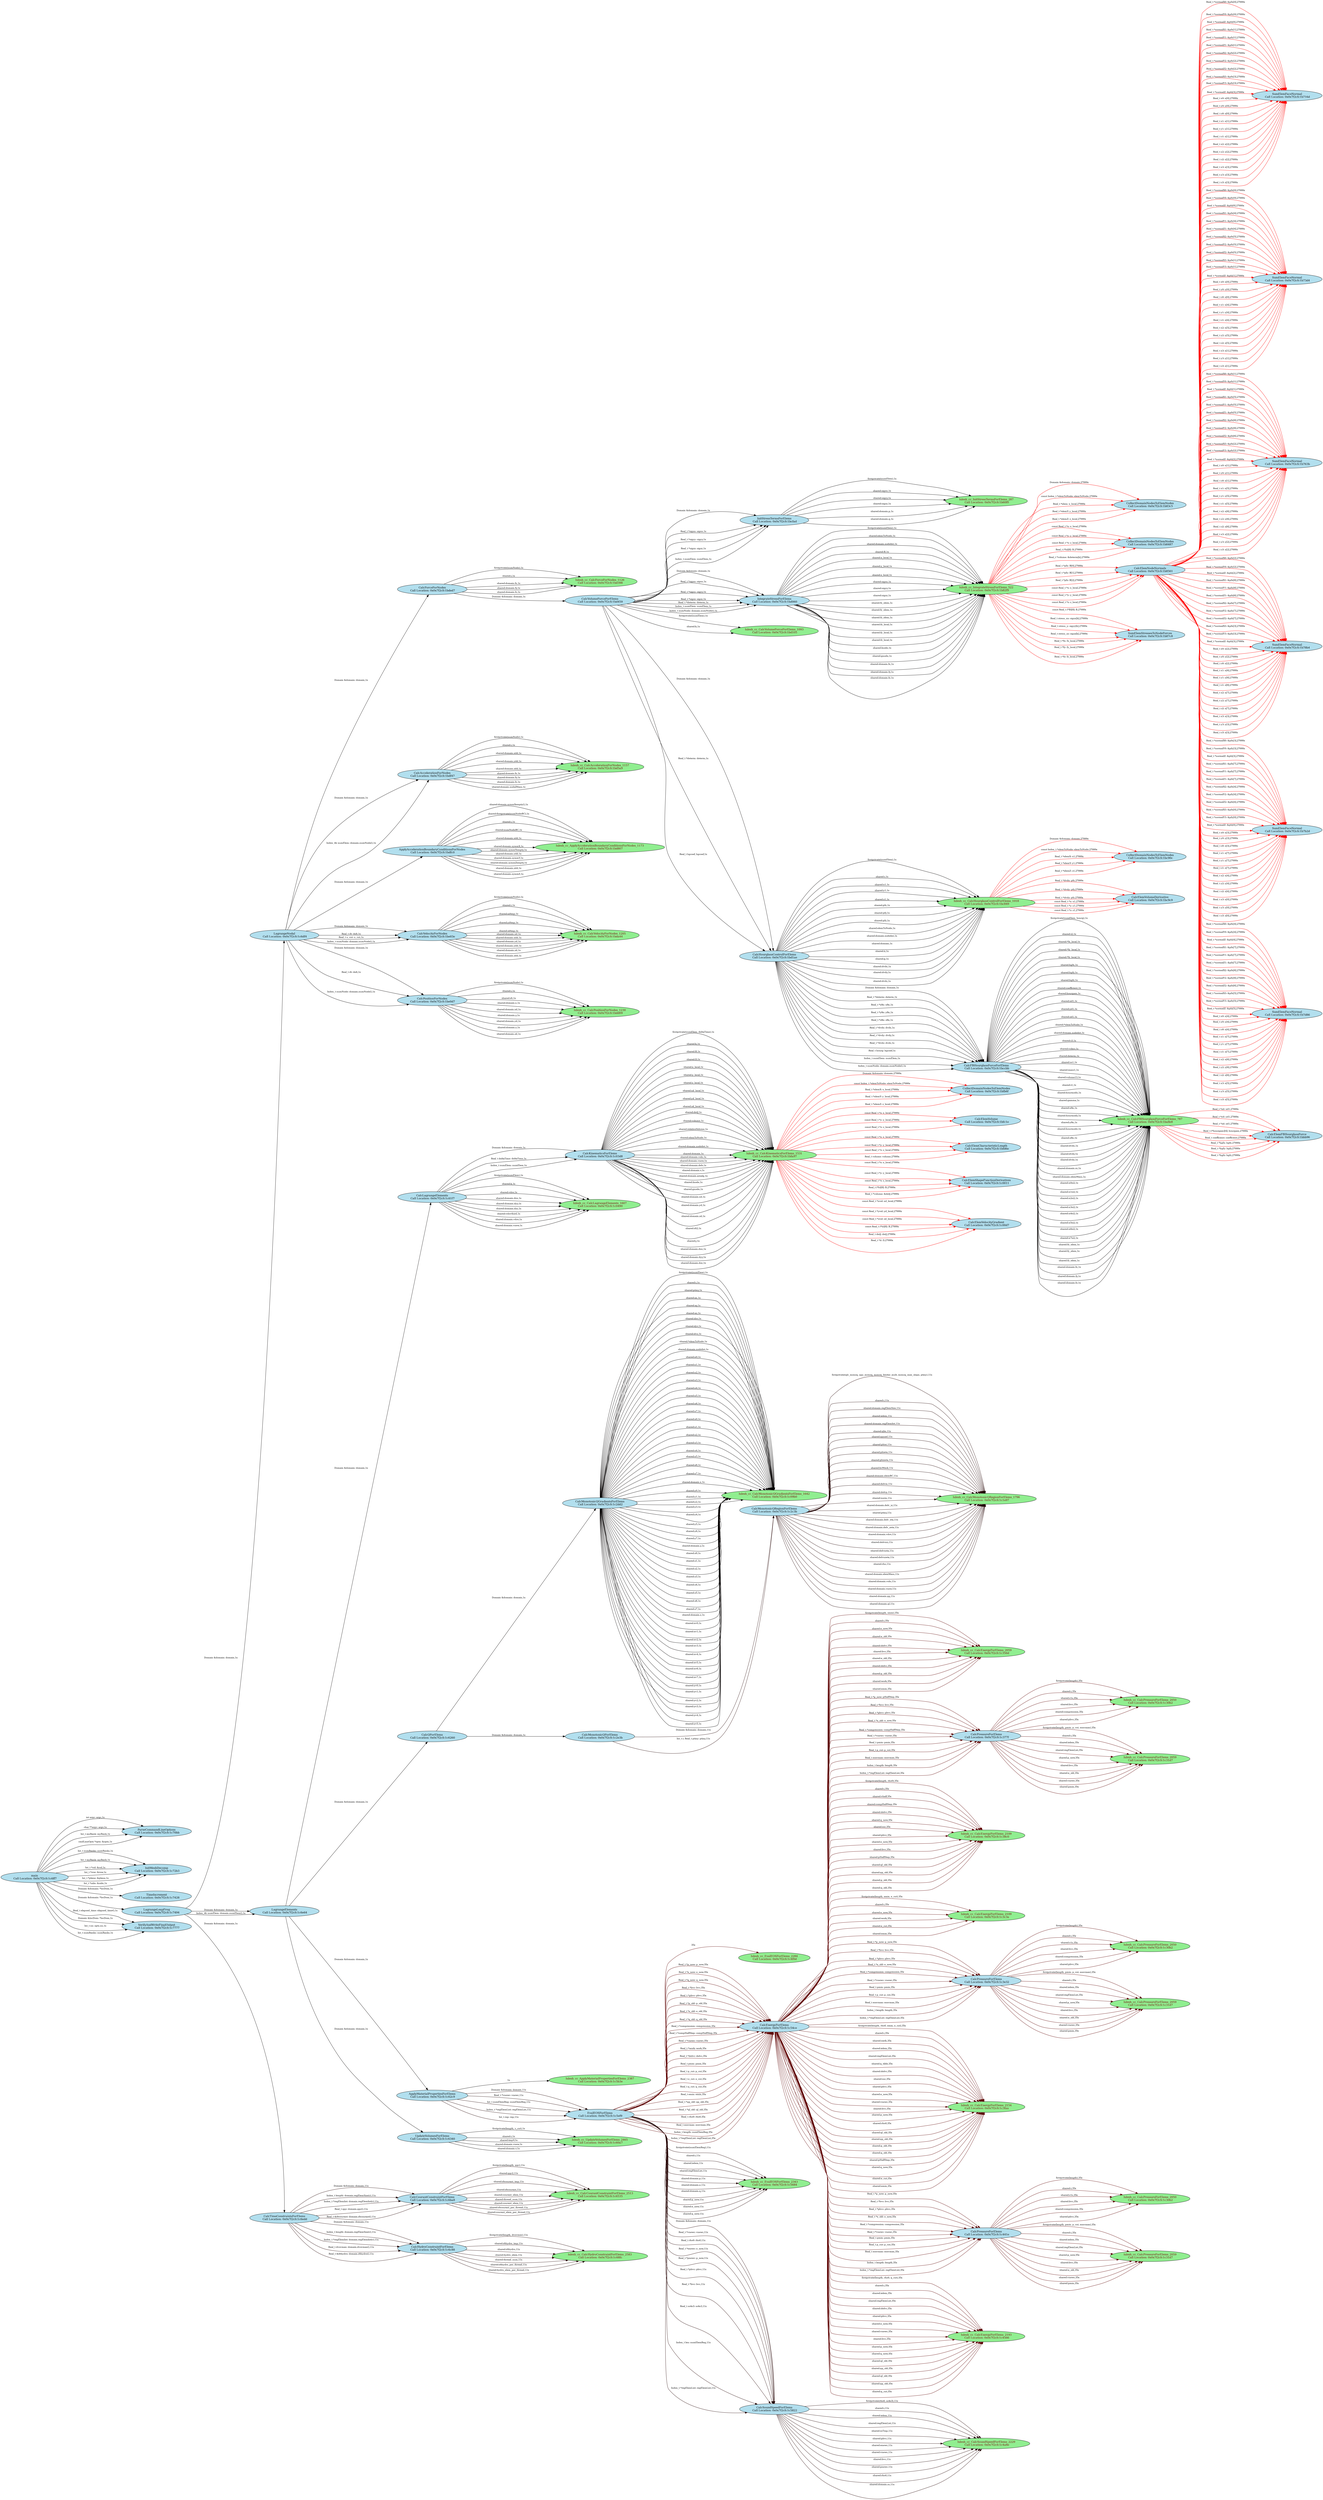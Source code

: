 digraph ContextTree {
rankdir="LR"
node [style="filled", fontname="Times-Roman", fontsize=12, fillcolor=lightblue2, fontcolor="#000000"];
edge [color=black, fontname="Times-Roman", fontsize=10];
main0x7ffff4ff5eb0[label="main\n Call Location: 0x0x7f2cfc1c6ff7"];
main0x7ffff4ff5eb0 -> ParseCommandLineOptions0x7ffff4ff5fe0[label=" int argc: argc,1x", color="#030000"];
main0x7ffff4ff5eb0 -> ParseCommandLineOptions0x7ffff4ff5fe0[label=" char **argv: argv,1x", color="#030000"];
main0x7ffff4ff5eb0 -> ParseCommandLineOptions0x7ffff4ff5fe0[label=" Int_t myRank: myRank,1x", color="#030000"];
main0x7ffff4ff5eb0 -> ParseCommandLineOptions0x7ffff4ff5fe0[label=" cmdLineOpts *opts: &opts,1x", color="#030000"];
main0x7ffff4ff5eb0 -> InitMeshDecomp0x7ffff4ff7270[label=" Int_t numRanks: numRanks,1x", color="#030000"];
main0x7ffff4ff5eb0 -> InitMeshDecomp0x7ffff4ff7270[label=" Int_t myRank: myRank,1x", color="#030000"];
main0x7ffff4ff5eb0 -> InitMeshDecomp0x7ffff4ff7270[label=" Int_t *col: &col,1x", color="#030000"];
main0x7ffff4ff5eb0 -> InitMeshDecomp0x7ffff4ff7270[label=" Int_t *row: &row,1x", color="#030000"];
main0x7ffff4ff5eb0 -> InitMeshDecomp0x7ffff4ff7270[label=" Int_t *plane: &plane,1x", color="#030000"];
main0x7ffff4ff5eb0 -> InitMeshDecomp0x7ffff4ff7270[label=" Int_t *side: &side,1x", color="#030000"];
main0x7ffff4ff5eb0 -> TimeIncrement0x7ffff50e7f20[label=" Domain &domain: *locDom,1x", color="#030000"];
main0x7ffff4ff5eb0 -> LagrangeLeapFrog0x7ffff50e8020[label=" Domain &domain: *locDom,1x", color="#030000"];
main0x7ffff4ff5eb0 -> VerifyAndWriteFinalOutput0x7ffff515d700[label=" Real_t elapsed_time: elapsed_timeG,1x", color="#030000"];
main0x7ffff4ff5eb0 -> VerifyAndWriteFinalOutput0x7ffff515d700[label=" Domain &locDom: *locDom,1x", color="#030000"];
main0x7ffff4ff5eb0 -> VerifyAndWriteFinalOutput0x7ffff515d700[label=" Int_t nx: opts.nx,1x", color="#030000"];
main0x7ffff4ff5eb0 -> VerifyAndWriteFinalOutput0x7ffff515d700[label=" Int_t numRanks: numRanks,1x", color="#030000"];
ParseCommandLineOptions0x7ffff4ff5fe0[label="ParseCommandLineOptions\n Call Location: 0x0x7f2cfc1c70bb"];
InitMeshDecomp0x7ffff4ff7270[label="InitMeshDecomp\n Call Location: 0x0x7f2cfc1c72b3"];
TimeIncrement0x7ffff50e7f20[label="TimeIncrement\n Call Location: 0x0x7f2cfc1c7428"];
LagrangeLeapFrog0x7ffff50e8020[label="LagrangeLeapFrog\n Call Location: 0x0x7f2cfc1c7494"];
LagrangeLeapFrog0x7ffff50e8020 -> LagrangeNodal0x7ffff50e8170[label=" Domain &domain: domain,1x", color="#030000"];
LagrangeLeapFrog0x7ffff50e8020 -> LagrangeElements0x7ffff50f0e30[label=" Domain &domain: domain,1x", color="#030000"];
LagrangeLeapFrog0x7ffff50e8020 -> LagrangeElements0x7ffff50f0e30[label=" Index_t& numElem: domain.numElem(),1x", color="#030000"];
LagrangeLeapFrog0x7ffff50e8020 -> CalcTimeConstraintsForElems0x7ffff515c7d0[label=" Domain &domain: domain,1x", color="#030000"];
LagrangeNodal0x7ffff50e8170[label="LagrangeNodal\n Call Location: 0x0x7f2cfc1c6df4"];
LagrangeNodal0x7ffff50e8170 -> CalcForceForNodes0x7ffff50e8280[label=" Domain &domain: domain,1x", color="#030000"];
LagrangeNodal0x7ffff50e8170 -> CalcAccelerationForNodes0x7ffff50ef510[label=" Domain &domain: domain,1x", color="#030000"];
LagrangeNodal0x7ffff50e8170 -> CalcAccelerationForNodes0x7ffff50ef510[label=" Index_t& numElem: domain.numNode(),1x", color="#030000"];
LagrangeNodal0x7ffff50e8170 -> ApplyAccelerationBoundaryConditionsForNodes0x7ffff50efbf0[label=" Domain &domain: domain,1x", color="#030000"];
LagrangeNodal0x7ffff50e8170 -> CalcVelocityForNodes0x7ffff50f0290[label=" Domain &domain: domain,1x", color="#030000"];
LagrangeNodal0x7ffff50e8170 -> CalcVelocityForNodes0x7ffff50f0290[label=" Real_t dt: delt,1x", color="#030000"];
LagrangeNodal0x7ffff50e8170 -> CalcVelocityForNodes0x7ffff50f0290[label=" Real_t u_cut: u_cut,1x", color="#030000"];
LagrangeNodal0x7ffff50e8170 -> CalcVelocityForNodes0x7ffff50f0290[label=" Index_t numNode: domain.numNode(),1x", color="#030000"];
LagrangeNodal0x7ffff50e8170 -> CalcPositionForNodes0x7ffff50f08d0[label=" Domain &domain: domain,1x", color="#030000"];
LagrangeNodal0x7ffff50e8170 -> CalcPositionForNodes0x7ffff50f08d0[label=" Real_t dt: delt,1x", color="#030000"];
LagrangeNodal0x7ffff50e8170 -> CalcPositionForNodes0x7ffff50f08d0[label=" Index_t numNode: domain.numNode(),1x", color="#030000"];
CalcForceForNodes0x7ffff50e8280[label="CalcForceForNodes\n Call Location: 0x0x7f2cfc1bded7"];
CalcForceForNodes0x7ffff50e8280 -> lulesh_cc_CalcForceForNodes_11260x7ffff50e8430[label=" firstprivate(numNode),1x", color="#030000"];
CalcForceForNodes0x7ffff50e8280 -> lulesh_cc_CalcForceForNodes_11260x7ffff50e8430[label=" shared:i,1x", color="#030000"];
CalcForceForNodes0x7ffff50e8280 -> lulesh_cc_CalcForceForNodes_11260x7ffff50e8430[label=" shared:domain.fx,1x", color="#030000"];
CalcForceForNodes0x7ffff50e8280 -> lulesh_cc_CalcForceForNodes_11260x7ffff50e8430[label=" shared:domain.fy,1x", color="#030000"];
CalcForceForNodes0x7ffff50e8280 -> lulesh_cc_CalcForceForNodes_11260x7ffff50e8430[label=" shared:domain.fz,1x", color="#030000"];
CalcForceForNodes0x7ffff50e8280 -> CalcVolumeForceForElems0x7ffff50e8750[label=" Domain &domain: domain,1x", color="#030000"];
lulesh_cc_CalcForceForNodes_11260x7ffff50e8430[label="lulesh_cc_CalcForceForNodes_1126\n Call Location: 0x0x7f2cfc1bd398", fillcolor="#90EE90", style=filled, fontcolor="#770000"];
CalcVolumeForceForElems0x7ffff50e8750[label="CalcVolumeForceForElems\n Call Location: 0x0x7f2cfc1bd459"];
CalcVolumeForceForElems0x7ffff50e8750 -> InitStressTermsForElems0x7ffff50e8840[label=" Domain &domain: domain,1x", color="#030000"];
CalcVolumeForceForElems0x7ffff50e8750 -> InitStressTermsForElems0x7ffff50e8840[label=" Real_t *sigxx: sigxx,1x", color="#030000"];
CalcVolumeForceForElems0x7ffff50e8750 -> InitStressTermsForElems0x7ffff50e8840[label=" Real_t *sigyy: sigyy,1x", color="#030000"];
CalcVolumeForceForElems0x7ffff50e8750 -> InitStressTermsForElems0x7ffff50e8840[label=" Real_t *sigzz: sigzz,1x", color="#030000"];
CalcVolumeForceForElems0x7ffff50e8750 -> InitStressTermsForElems0x7ffff50e8840[label=" Index_t numElem: numElem,1x", color="#030000"];
CalcVolumeForceForElems0x7ffff50e8750 -> IntegrateStressForElems0x7ffff50e8e60[label=" Domain &domain: domain,1x", color="#030000"];
CalcVolumeForceForElems0x7ffff50e8750 -> IntegrateStressForElems0x7ffff50e8e60[label=" Real_t *sigxx: sigxx,1x", color="#030000"];
CalcVolumeForceForElems0x7ffff50e8750 -> IntegrateStressForElems0x7ffff50e8e60[label=" Real_t *sigyy: sigyy,1x", color="#030000"];
CalcVolumeForceForElems0x7ffff50e8750 -> IntegrateStressForElems0x7ffff50e8e60[label=" Real_t *sigzz: sigzz,1x", color="#030000"];
CalcVolumeForceForElems0x7ffff50e8750 -> IntegrateStressForElems0x7ffff50e8e60[label=" Real_t *determ: determ,1x", color="#030000"];
CalcVolumeForceForElems0x7ffff50e8750 -> IntegrateStressForElems0x7ffff50e8e60[label=" Index_t numElem: numElem,1x", color="#030000"];
CalcVolumeForceForElems0x7ffff50e8750 -> IntegrateStressForElems0x7ffff50e8e60[label=" Index_t numNode: domain.numNode(),1x", color="#030000"];
CalcVolumeForceForElems0x7ffff50e8750 -> lulesh_cc_CalcVolumeForceForElems_10930x7ffff50ed240[label=" firstprivate(numElem),1x", color="#030000"];
CalcVolumeForceForElems0x7ffff50e8750 -> lulesh_cc_CalcVolumeForceForElems_10930x7ffff50ed240[label=" shared:k,1x", color="#030000"];
CalcVolumeForceForElems0x7ffff50e8750 -> CalcHourglassControlForElems0x7ffff50ed390[label=" Domain &domain: domain,1x", color="#030000"];
CalcVolumeForceForElems0x7ffff50e8750 -> CalcHourglassControlForElems0x7ffff50ed390[label=" Real_t *determ: determ,1x", color="#030000"];
CalcVolumeForceForElems0x7ffff50e8750 -> CalcHourglassControlForElems0x7ffff50ed390[label=" Real_t hgcoef, hgcoef,1x", color="#030000"];
InitStressTermsForElems0x7ffff50e8840[label="InitStressTermsForElems\n Call Location: 0x0x7f2cfc1bcfad"];
InitStressTermsForElems0x7ffff50e8840 -> lulesh_cc_InitStressTermsForElems_2870x7ffff50e8bf0[label=" firstprivate(numElem),1x", color="#030000"];
InitStressTermsForElems0x7ffff50e8840 -> lulesh_cc_InitStressTermsForElems_2870x7ffff50e8bf0[label=" shared:sigxx,1x", color="#030000"];
InitStressTermsForElems0x7ffff50e8840 -> lulesh_cc_InitStressTermsForElems_2870x7ffff50e8bf0[label=" shared:sigyy,1x", color="#030000"];
InitStressTermsForElems0x7ffff50e8840 -> lulesh_cc_InitStressTermsForElems_2870x7ffff50e8bf0[label=" shared:sigzz,1x", color="#030000"];
InitStressTermsForElems0x7ffff50e8840 -> lulesh_cc_InitStressTermsForElems_2870x7ffff50e8bf0[label=" shared:domain.p,1x", color="#030000"];
InitStressTermsForElems0x7ffff50e8840 -> lulesh_cc_InitStressTermsForElems_2870x7ffff50e8bf0[label=" shared:domain.q,1x", color="#030000"];
lulesh_cc_InitStressTermsForElems_2870x7ffff50e8bf0[label="lulesh_cc_InitStressTermsForElems_287\n Call Location: 0x0x7f2cfc1b60f0", fillcolor="#90EE90", style=filled, fontcolor="#770000"];
IntegrateStressForElems0x7ffff50e8e60[label="IntegrateStressForElems\n Call Location: 0x0x7f2cfc1bd060"];
IntegrateStressForElems0x7ffff50e8e60 -> lulesh_cc_IntegrateStressForElems_5220x7ffff50e9170[label=" firstprivate(numElem),1x", color="#030000"];
IntegrateStressForElems0x7ffff50e8e60 -> lulesh_cc_IntegrateStressForElems_5220x7ffff50e9170[label=" shared:elemToNode,1x", color="#030000"];
IntegrateStressForElems0x7ffff50e8e60 -> lulesh_cc_IntegrateStressForElems_5220x7ffff50e9170[label=" shared:domain.nodelist,1x", color="#030000"];
IntegrateStressForElems0x7ffff50e8e60 -> lulesh_cc_IntegrateStressForElems_5220x7ffff50e9170[label=" shared:B,1x", color="#030000"];
IntegrateStressForElems0x7ffff50e8e60 -> lulesh_cc_IntegrateStressForElems_5220x7ffff50e9170[label=" shared:x_local,1x", color="#030000"];
IntegrateStressForElems0x7ffff50e8e60 -> lulesh_cc_IntegrateStressForElems_5220x7ffff50e9170[label=" shared:y_local,1x", color="#030000"];
IntegrateStressForElems0x7ffff50e8e60 -> lulesh_cc_IntegrateStressForElems_5220x7ffff50e9170[label=" shared:z_local,1x", color="#030000"];
IntegrateStressForElems0x7ffff50e8e60 -> lulesh_cc_IntegrateStressForElems_5220x7ffff50e9170[label=" shared:sigxx,1x", color="#030000"];
IntegrateStressForElems0x7ffff50e8e60 -> lulesh_cc_IntegrateStressForElems_5220x7ffff50e9170[label=" shared:sigyy,1x", color="#030000"];
IntegrateStressForElems0x7ffff50e8e60 -> lulesh_cc_IntegrateStressForElems_5220x7ffff50e9170[label=" shared:sigzz,1x", color="#030000"];
IntegrateStressForElems0x7ffff50e8e60 -> lulesh_cc_IntegrateStressForElems_5220x7ffff50e9170[label=" shared:fx_elem,1x", color="#030000"];
IntegrateStressForElems0x7ffff50e8e60 -> lulesh_cc_IntegrateStressForElems_5220x7ffff50e9170[label=" shared:fy_elem,1x", color="#030000"];
IntegrateStressForElems0x7ffff50e8e60 -> lulesh_cc_IntegrateStressForElems_5220x7ffff50e9170[label=" shared:fz_elem,1x", color="#030000"];
IntegrateStressForElems0x7ffff50e8e60 -> lulesh_cc_IntegrateStressForElems_5220x7ffff50e9170[label=" shared:fx_local,1x", color="#030000"];
IntegrateStressForElems0x7ffff50e8e60 -> lulesh_cc_IntegrateStressForElems_5220x7ffff50e9170[label=" shared:fy_local,1x", color="#030000"];
IntegrateStressForElems0x7ffff50e8e60 -> lulesh_cc_IntegrateStressForElems_5220x7ffff50e9170[label=" shared:fz_local,1x", color="#030000"];
IntegrateStressForElems0x7ffff50e8e60 -> lulesh_cc_IntegrateStressForElems_5220x7ffff50e9170[label=" shared:lnode,1x", color="#030000"];
IntegrateStressForElems0x7ffff50e8e60 -> lulesh_cc_IntegrateStressForElems_5220x7ffff50e9170[label=" shared:gnode,1x", color="#030000"];
IntegrateStressForElems0x7ffff50e8e60 -> lulesh_cc_IntegrateStressForElems_5220x7ffff50e9170[label=" shared:domain.fx,1x", color="#030000"];
IntegrateStressForElems0x7ffff50e8e60 -> lulesh_cc_IntegrateStressForElems_5220x7ffff50e9170[label=" shared:domain.fy,1x", color="#030000"];
IntegrateStressForElems0x7ffff50e8e60 -> lulesh_cc_IntegrateStressForElems_5220x7ffff50e9170[label=" shared:domain.fz,1x", color="#030000"];
lulesh_cc_IntegrateStressForElems_5220x7ffff50e9170[label="lulesh_cc_IntegrateStressForElems_522\n Call Location: 0x0x7f2cfc1b82f9", fillcolor="#90EE90", style=filled, fontcolor="#770000"];
lulesh_cc_IntegrateStressForElems_5220x7ffff50e9170 -> CollectDomainNodesToElemNodes0x7ffff50e9a40[label=" Domain &domain: domain,27000x", color="#FF0000"];
lulesh_cc_IntegrateStressForElems_5220x7ffff50e9170 -> CollectDomainNodesToElemNodes0x7ffff50e9a40[label=" const Index_t *elemToNode: elemToNode,27000x", color="#FF0000"];
lulesh_cc_IntegrateStressForElems_5220x7ffff50e9170 -> CollectDomainNodesToElemNodes0x7ffff50e9a40[label=" Real_t *elem: x_local,27000x", color="#FF0000"];
lulesh_cc_IntegrateStressForElems_5220x7ffff50e9170 -> CollectDomainNodesToElemNodes0x7ffff50e9a40[label=" Real_t *elemY: y_local,27000x", color="#FF0000"];
lulesh_cc_IntegrateStressForElems_5220x7ffff50e9170 -> CollectDomainNodesToElemNodes0x7ffff50e9a40[label=" Real_t *elemZ: z_local,27000x", color="#FF0000"];
lulesh_cc_IntegrateStressForElems_5220x7ffff50e9170 -> CollectDomainNodesToElemNodes0x7ffff50e9c60[label=" const Real_t *x: x_local,27000x", color="#FF0000"];
lulesh_cc_IntegrateStressForElems_5220x7ffff50e9170 -> CollectDomainNodesToElemNodes0x7ffff50e9c60[label=" const Real_t *y: y_local,27000x", color="#FF0000"];
lulesh_cc_IntegrateStressForElems_5220x7ffff50e9170 -> CollectDomainNodesToElemNodes0x7ffff50e9c60[label=" const Real_t *z: z_local,27000x", color="#FF0000"];
lulesh_cc_IntegrateStressForElems_5220x7ffff50e9170 -> CollectDomainNodesToElemNodes0x7ffff50e9c60[label=" Real_t (*b)[8]: B,27000x", color="#FF0000"];
lulesh_cc_IntegrateStressForElems_5220x7ffff50e9170 -> CollectDomainNodesToElemNodes0x7ffff50e9c60[label=" Real_t *volume: &determ[k],27000x", color="#FF0000"];
lulesh_cc_IntegrateStressForElems_5220x7ffff50e9170 -> CalcElemNodeNormals0x7ffff50e9f40[label=" Real_t *pfx: B[0],27000x", color="#FF0000"];
lulesh_cc_IntegrateStressForElems_5220x7ffff50e9170 -> CalcElemNodeNormals0x7ffff50e9f40[label=" Real_t *pfy: B[1],27000x", color="#FF0000"];
lulesh_cc_IntegrateStressForElems_5220x7ffff50e9170 -> CalcElemNodeNormals0x7ffff50e9f40[label=" Real_t *pfz: B[2],27000x", color="#FF0000"];
lulesh_cc_IntegrateStressForElems_5220x7ffff50e9170 -> CalcElemNodeNormals0x7ffff50e9f40[label=" const Real_t *x: x_local,27000x", color="#FF0000"];
lulesh_cc_IntegrateStressForElems_5220x7ffff50e9170 -> CalcElemNodeNormals0x7ffff50e9f40[label=" const Real_t *y: y_local,27000x", color="#FF0000"];
lulesh_cc_IntegrateStressForElems_5220x7ffff50e9170 -> CalcElemNodeNormals0x7ffff50e9f40[label=" const Real_t *z: z_local,27000x", color="#FF0000"];
lulesh_cc_IntegrateStressForElems_5220x7ffff50e9170 -> SumElemStressesToNodeForces0x7ffff50ed070[label=" const Real_t (*B)[8]: B,27000x", color="#FF0000"];
lulesh_cc_IntegrateStressForElems_5220x7ffff50e9170 -> SumElemStressesToNodeForces0x7ffff50ed070[label=" Real_t stress_xx: sigxx[k],27000x", color="#FF0000"];
lulesh_cc_IntegrateStressForElems_5220x7ffff50e9170 -> SumElemStressesToNodeForces0x7ffff50ed070[label=" Real_t stress_y: sigyy[k],27000x", color="#FF0000"];
lulesh_cc_IntegrateStressForElems_5220x7ffff50e9170 -> SumElemStressesToNodeForces0x7ffff50ed070[label=" Real_t stress_zz: sigzz[k],27000x", color="#FF0000"];
lulesh_cc_IntegrateStressForElems_5220x7ffff50e9170 -> SumElemStressesToNodeForces0x7ffff50ed070[label=" Real_t *fx: fx_local,27000x", color="#FF0000"];
lulesh_cc_IntegrateStressForElems_5220x7ffff50e9170 -> SumElemStressesToNodeForces0x7ffff50ed070[label=" Real_t *fy: fy_local,27000x", color="#FF0000"];
lulesh_cc_IntegrateStressForElems_5220x7ffff50e9170 -> SumElemStressesToNodeForces0x7ffff50ed070[label=" Real_t *fz: fz_local,27000x", color="#FF0000"];
CollectDomainNodesToElemNodes0x7ffff50e9a40[label="CollectDomainNodesToElemNodes\n Call Location: 0x0x7f2cfc1b83c5"];
CollectDomainNodesToElemNodes0x7ffff50e9c60[label="CollectDomainNodesToElemNodes\n Call Location: 0x0x7f2cfc1b8487"];
CalcElemNodeNormals0x7ffff50e9f40[label="CalcElemNodeNormals\n Call Location: 0x0x7f2cfc1b8561"];
CalcElemNodeNormals0x7ffff50e9f40 -> SumElemFaceNormal0x7ffff50ea210[label=" Real_t *normalX0: &pfx[0],27000x", color="#FF0000"];
CalcElemNodeNormals0x7ffff50e9f40 -> SumElemFaceNormal0x7ffff50ea210[label=" Real_t *normalY0: &pfy[0],27000x", color="#FF0000"];
CalcElemNodeNormals0x7ffff50e9f40 -> SumElemFaceNormal0x7ffff50ea210[label=" Real_t *normalZ: &pfz[0],27000x", color="#FF0000"];
CalcElemNodeNormals0x7ffff50e9f40 -> SumElemFaceNormal0x7ffff50ea210[label=" Real_t *normalX1: &pfx[1],27000x", color="#FF0000"];
CalcElemNodeNormals0x7ffff50e9f40 -> SumElemFaceNormal0x7ffff50ea210[label=" Real_t *normalY1: &pfy[1],27000x", color="#FF0000"];
CalcElemNodeNormals0x7ffff50e9f40 -> SumElemFaceNormal0x7ffff50ea210[label=" Real_t *normalZ1: &pfz[1],27000x", color="#FF0000"];
CalcElemNodeNormals0x7ffff50e9f40 -> SumElemFaceNormal0x7ffff50ea210[label=" Real_t *normalX2: &pfx[2],27000x", color="#FF0000"];
CalcElemNodeNormals0x7ffff50e9f40 -> SumElemFaceNormal0x7ffff50ea210[label=" Real_t *normalY2: &pfy[2],27000x", color="#FF0000"];
CalcElemNodeNormals0x7ffff50e9f40 -> SumElemFaceNormal0x7ffff50ea210[label=" Real_t *normalZ2: &pfz[2],27000x", color="#FF0000"];
CalcElemNodeNormals0x7ffff50e9f40 -> SumElemFaceNormal0x7ffff50ea210[label=" Real_t *normalX3: &pfx[3],27000x", color="#FF0000"];
CalcElemNodeNormals0x7ffff50e9f40 -> SumElemFaceNormal0x7ffff50ea210[label=" Real_t *normalY3: &pfy[3],27000x", color="#FF0000"];
CalcElemNodeNormals0x7ffff50e9f40 -> SumElemFaceNormal0x7ffff50ea210[label=" Real_t *normalZ: &pfz[3],27000x", color="#FF0000"];
CalcElemNodeNormals0x7ffff50e9f40 -> SumElemFaceNormal0x7ffff50ea210[label=" Real_t x0: x[0],27000x", color="#FF0000"];
CalcElemNodeNormals0x7ffff50e9f40 -> SumElemFaceNormal0x7ffff50ea210[label=" Real_t y0: y[0],27000x", color="#FF0000"];
CalcElemNodeNormals0x7ffff50e9f40 -> SumElemFaceNormal0x7ffff50ea210[label=" Real_t z0: z[0],27000x", color="#FF0000"];
CalcElemNodeNormals0x7ffff50e9f40 -> SumElemFaceNormal0x7ffff50ea210[label=" Real_t x1: x[1],27000x", color="#FF0000"];
CalcElemNodeNormals0x7ffff50e9f40 -> SumElemFaceNormal0x7ffff50ea210[label=" Real_t y1: y[1],27000x", color="#FF0000"];
CalcElemNodeNormals0x7ffff50e9f40 -> SumElemFaceNormal0x7ffff50ea210[label=" Real_t z1: z[1],27000x", color="#FF0000"];
CalcElemNodeNormals0x7ffff50e9f40 -> SumElemFaceNormal0x7ffff50ea210[label=" Real_t x2: x[2],27000x", color="#FF0000"];
CalcElemNodeNormals0x7ffff50e9f40 -> SumElemFaceNormal0x7ffff50ea210[label=" Real_t y2: y[2],27000x", color="#FF0000"];
CalcElemNodeNormals0x7ffff50e9f40 -> SumElemFaceNormal0x7ffff50ea210[label=" Real_t z2: z[2],27000x", color="#FF0000"];
CalcElemNodeNormals0x7ffff50e9f40 -> SumElemFaceNormal0x7ffff50ea210[label=" Real_t x3: x[3],27000x", color="#FF0000"];
CalcElemNodeNormals0x7ffff50e9f40 -> SumElemFaceNormal0x7ffff50ea210[label=" Real_t y3: y[3],27000x", color="#FF0000"];
CalcElemNodeNormals0x7ffff50e9f40 -> SumElemFaceNormal0x7ffff50ea210[label=" Real_t z3: z[3],27000x", color="#FF0000"];
CalcElemNodeNormals0x7ffff50e9f40 -> SumElemFaceNormal0x7ffff50eaaa0[label=" Real_t *normalX0: &pfx[0],27000x", color="#FF0000"];
CalcElemNodeNormals0x7ffff50e9f40 -> SumElemFaceNormal0x7ffff50eaaa0[label=" Real_t *normalY0: &pfy[0],27000x", color="#FF0000"];
CalcElemNodeNormals0x7ffff50e9f40 -> SumElemFaceNormal0x7ffff50eaaa0[label=" Real_t *normalZ: &pfz[0],27000x", color="#FF0000"];
CalcElemNodeNormals0x7ffff50e9f40 -> SumElemFaceNormal0x7ffff50eaaa0[label=" Real_t *normalX1: &pfx[4],27000x", color="#FF0000"];
CalcElemNodeNormals0x7ffff50e9f40 -> SumElemFaceNormal0x7ffff50eaaa0[label=" Real_t *normalY1: &pfy[4],27000x", color="#FF0000"];
CalcElemNodeNormals0x7ffff50e9f40 -> SumElemFaceNormal0x7ffff50eaaa0[label=" Real_t *normalZ1: &pfz[4],27000x", color="#FF0000"];
CalcElemNodeNormals0x7ffff50e9f40 -> SumElemFaceNormal0x7ffff50eaaa0[label=" Real_t *normalX2: &pfx[5],27000x", color="#FF0000"];
CalcElemNodeNormals0x7ffff50e9f40 -> SumElemFaceNormal0x7ffff50eaaa0[label=" Real_t *normalY2: &pfy[5],27000x", color="#FF0000"];
CalcElemNodeNormals0x7ffff50e9f40 -> SumElemFaceNormal0x7ffff50eaaa0[label=" Real_t *normalZ2: &pfz[5],27000x", color="#FF0000"];
CalcElemNodeNormals0x7ffff50e9f40 -> SumElemFaceNormal0x7ffff50eaaa0[label=" Real_t *normalX3: &pfx[1],27000x", color="#FF0000"];
CalcElemNodeNormals0x7ffff50e9f40 -> SumElemFaceNormal0x7ffff50eaaa0[label=" Real_t *normalY3: &pfy[1],27000x", color="#FF0000"];
CalcElemNodeNormals0x7ffff50e9f40 -> SumElemFaceNormal0x7ffff50eaaa0[label=" Real_t *normalZ: &pfz[1],27000x", color="#FF0000"];
CalcElemNodeNormals0x7ffff50e9f40 -> SumElemFaceNormal0x7ffff50eaaa0[label=" Real_t x0: x[0],27000x", color="#FF0000"];
CalcElemNodeNormals0x7ffff50e9f40 -> SumElemFaceNormal0x7ffff50eaaa0[label=" Real_t y0: y[0],27000x", color="#FF0000"];
CalcElemNodeNormals0x7ffff50e9f40 -> SumElemFaceNormal0x7ffff50eaaa0[label=" Real_t z0: z[0],27000x", color="#FF0000"];
CalcElemNodeNormals0x7ffff50e9f40 -> SumElemFaceNormal0x7ffff50eaaa0[label=" Real_t x1: x[4],27000x", color="#FF0000"];
CalcElemNodeNormals0x7ffff50e9f40 -> SumElemFaceNormal0x7ffff50eaaa0[label=" Real_t y1: y[4],27000x", color="#FF0000"];
CalcElemNodeNormals0x7ffff50e9f40 -> SumElemFaceNormal0x7ffff50eaaa0[label=" Real_t z1: z[4],27000x", color="#FF0000"];
CalcElemNodeNormals0x7ffff50e9f40 -> SumElemFaceNormal0x7ffff50eaaa0[label=" Real_t x2: x[5],27000x", color="#FF0000"];
CalcElemNodeNormals0x7ffff50e9f40 -> SumElemFaceNormal0x7ffff50eaaa0[label=" Real_t y2: y[5],27000x", color="#FF0000"];
CalcElemNodeNormals0x7ffff50e9f40 -> SumElemFaceNormal0x7ffff50eaaa0[label=" Real_t z2: z[5],27000x", color="#FF0000"];
CalcElemNodeNormals0x7ffff50e9f40 -> SumElemFaceNormal0x7ffff50eaaa0[label=" Real_t x3: x[1],27000x", color="#FF0000"];
CalcElemNodeNormals0x7ffff50e9f40 -> SumElemFaceNormal0x7ffff50eaaa0[label=" Real_t y3: y[1],27000x", color="#FF0000"];
CalcElemNodeNormals0x7ffff50e9f40 -> SumElemFaceNormal0x7ffff50eaaa0[label=" Real_t z3: z[1],27000x", color="#FF0000"];
CalcElemNodeNormals0x7ffff50e9f40 -> SumElemFaceNormal0x7ffff50eb300[label=" Real_t *normalX0: &pfx[1],27000x", color="#FF0000"];
CalcElemNodeNormals0x7ffff50e9f40 -> SumElemFaceNormal0x7ffff50eb300[label=" Real_t *normalY0: &pfy[1],27000x", color="#FF0000"];
CalcElemNodeNormals0x7ffff50e9f40 -> SumElemFaceNormal0x7ffff50eb300[label=" Real_t *normalZ: &pfz[1],27000x", color="#FF0000"];
CalcElemNodeNormals0x7ffff50e9f40 -> SumElemFaceNormal0x7ffff50eb300[label=" Real_t *normalX1: &pfx[5],27000x", color="#FF0000"];
CalcElemNodeNormals0x7ffff50e9f40 -> SumElemFaceNormal0x7ffff50eb300[label=" Real_t *normalY1: &pfy[5],27000x", color="#FF0000"];
CalcElemNodeNormals0x7ffff50e9f40 -> SumElemFaceNormal0x7ffff50eb300[label=" Real_t *normalZ1: &pfz[5],27000x", color="#FF0000"];
CalcElemNodeNormals0x7ffff50e9f40 -> SumElemFaceNormal0x7ffff50eb300[label=" Real_t *normalX2: &pfx[6],27000x", color="#FF0000"];
CalcElemNodeNormals0x7ffff50e9f40 -> SumElemFaceNormal0x7ffff50eb300[label=" Real_t *normalY2: &pfy[6],27000x", color="#FF0000"];
CalcElemNodeNormals0x7ffff50e9f40 -> SumElemFaceNormal0x7ffff50eb300[label=" Real_t *normalZ2: &pfz[6],27000x", color="#FF0000"];
CalcElemNodeNormals0x7ffff50e9f40 -> SumElemFaceNormal0x7ffff50eb300[label=" Real_t *normalX3: &pfx[2],27000x", color="#FF0000"];
CalcElemNodeNormals0x7ffff50e9f40 -> SumElemFaceNormal0x7ffff50eb300[label=" Real_t *normalY3: &pfy[2],27000x", color="#FF0000"];
CalcElemNodeNormals0x7ffff50e9f40 -> SumElemFaceNormal0x7ffff50eb300[label=" Real_t *normalZ: &pfz[2],27000x", color="#FF0000"];
CalcElemNodeNormals0x7ffff50e9f40 -> SumElemFaceNormal0x7ffff50eb300[label=" Real_t x0: x[1],27000x", color="#FF0000"];
CalcElemNodeNormals0x7ffff50e9f40 -> SumElemFaceNormal0x7ffff50eb300[label=" Real_t y0: y[1],27000x", color="#FF0000"];
CalcElemNodeNormals0x7ffff50e9f40 -> SumElemFaceNormal0x7ffff50eb300[label=" Real_t z0: z[1],27000x", color="#FF0000"];
CalcElemNodeNormals0x7ffff50e9f40 -> SumElemFaceNormal0x7ffff50eb300[label=" Real_t x1: x[5],27000x", color="#FF0000"];
CalcElemNodeNormals0x7ffff50e9f40 -> SumElemFaceNormal0x7ffff50eb300[label=" Real_t y1: y[5],27000x", color="#FF0000"];
CalcElemNodeNormals0x7ffff50e9f40 -> SumElemFaceNormal0x7ffff50eb300[label=" Real_t z1: z[5],27000x", color="#FF0000"];
CalcElemNodeNormals0x7ffff50e9f40 -> SumElemFaceNormal0x7ffff50eb300[label=" Real_t x2: x[6],27000x", color="#FF0000"];
CalcElemNodeNormals0x7ffff50e9f40 -> SumElemFaceNormal0x7ffff50eb300[label=" Real_t y2: y[6],27000x", color="#FF0000"];
CalcElemNodeNormals0x7ffff50e9f40 -> SumElemFaceNormal0x7ffff50eb300[label=" Real_t z2: z[6],27000x", color="#FF0000"];
CalcElemNodeNormals0x7ffff50e9f40 -> SumElemFaceNormal0x7ffff50eb300[label=" Real_t x3: x[2],27000x", color="#FF0000"];
CalcElemNodeNormals0x7ffff50e9f40 -> SumElemFaceNormal0x7ffff50eb300[label=" Real_t y3: y[2],27000x", color="#FF0000"];
CalcElemNodeNormals0x7ffff50e9f40 -> SumElemFaceNormal0x7ffff50eb300[label=" Real_t z3: z[2],27000x", color="#FF0000"];
CalcElemNodeNormals0x7ffff50e9f40 -> SumElemFaceNormal0x7ffff50eba50[label=" Real_t *normalX0: &pfx[2],27000x", color="#FF0000"];
CalcElemNodeNormals0x7ffff50e9f40 -> SumElemFaceNormal0x7ffff50eba50[label=" Real_t *normalY0: &pfy[2],27000x", color="#FF0000"];
CalcElemNodeNormals0x7ffff50e9f40 -> SumElemFaceNormal0x7ffff50eba50[label=" Real_t *normalZ: &pfz[2],27000x", color="#FF0000"];
CalcElemNodeNormals0x7ffff50e9f40 -> SumElemFaceNormal0x7ffff50eba50[label=" Real_t *normalX1: &pfx[6],27000x", color="#FF0000"];
CalcElemNodeNormals0x7ffff50e9f40 -> SumElemFaceNormal0x7ffff50eba50[label=" Real_t *normalY1: &pfy[6],27000x", color="#FF0000"];
CalcElemNodeNormals0x7ffff50e9f40 -> SumElemFaceNormal0x7ffff50eba50[label=" Real_t *normalZ1: &pfz[6],27000x", color="#FF0000"];
CalcElemNodeNormals0x7ffff50e9f40 -> SumElemFaceNormal0x7ffff50eba50[label=" Real_t *normalX2: &pfx[7],27000x", color="#FF0000"];
CalcElemNodeNormals0x7ffff50e9f40 -> SumElemFaceNormal0x7ffff50eba50[label=" Real_t *normalY2: &pfy[7],27000x", color="#FF0000"];
CalcElemNodeNormals0x7ffff50e9f40 -> SumElemFaceNormal0x7ffff50eba50[label=" Real_t *normalZ2: &pfz[7],27000x", color="#FF0000"];
CalcElemNodeNormals0x7ffff50e9f40 -> SumElemFaceNormal0x7ffff50eba50[label=" Real_t *normalX3: &pfx[3],27000x", color="#FF0000"];
CalcElemNodeNormals0x7ffff50e9f40 -> SumElemFaceNormal0x7ffff50eba50[label=" Real_t *normalY3: &pfy[3],27000x", color="#FF0000"];
CalcElemNodeNormals0x7ffff50e9f40 -> SumElemFaceNormal0x7ffff50eba50[label=" Real_t *normalZ: &pfz[3],27000x", color="#FF0000"];
CalcElemNodeNormals0x7ffff50e9f40 -> SumElemFaceNormal0x7ffff50eba50[label=" Real_t x0: x[2],27000x", color="#FF0000"];
CalcElemNodeNormals0x7ffff50e9f40 -> SumElemFaceNormal0x7ffff50eba50[label=" Real_t y0: y[2],27000x", color="#FF0000"];
CalcElemNodeNormals0x7ffff50e9f40 -> SumElemFaceNormal0x7ffff50eba50[label=" Real_t z0: z[2],27000x", color="#FF0000"];
CalcElemNodeNormals0x7ffff50e9f40 -> SumElemFaceNormal0x7ffff50eba50[label=" Real_t x1: x[6],27000x", color="#FF0000"];
CalcElemNodeNormals0x7ffff50e9f40 -> SumElemFaceNormal0x7ffff50eba50[label=" Real_t y1: y[6],27000x", color="#FF0000"];
CalcElemNodeNormals0x7ffff50e9f40 -> SumElemFaceNormal0x7ffff50eba50[label=" Real_t z1: z[6],27000x", color="#FF0000"];
CalcElemNodeNormals0x7ffff50e9f40 -> SumElemFaceNormal0x7ffff50eba50[label=" Real_t x2: x[7],27000x", color="#FF0000"];
CalcElemNodeNormals0x7ffff50e9f40 -> SumElemFaceNormal0x7ffff50eba50[label=" Real_t y2: y[7],27000x", color="#FF0000"];
CalcElemNodeNormals0x7ffff50e9f40 -> SumElemFaceNormal0x7ffff50eba50[label=" Real_t z2: z[7],27000x", color="#FF0000"];
CalcElemNodeNormals0x7ffff50e9f40 -> SumElemFaceNormal0x7ffff50eba50[label=" Real_t x3: x[3],27000x", color="#FF0000"];
CalcElemNodeNormals0x7ffff50e9f40 -> SumElemFaceNormal0x7ffff50eba50[label=" Real_t y3: y[3],27000x", color="#FF0000"];
CalcElemNodeNormals0x7ffff50e9f40 -> SumElemFaceNormal0x7ffff50eba50[label=" Real_t z3: z[3],27000x", color="#FF0000"];
CalcElemNodeNormals0x7ffff50e9f40 -> SumElemFaceNormal0x7ffff50ec1d0[label=" Real_t *normalX0: &pfx[3],27000x", color="#FF0000"];
CalcElemNodeNormals0x7ffff50e9f40 -> SumElemFaceNormal0x7ffff50ec1d0[label=" Real_t *normalY0: &pfy[3],27000x", color="#FF0000"];
CalcElemNodeNormals0x7ffff50e9f40 -> SumElemFaceNormal0x7ffff50ec1d0[label=" Real_t *normalZ: &pfz[3],27000x", color="#FF0000"];
CalcElemNodeNormals0x7ffff50e9f40 -> SumElemFaceNormal0x7ffff50ec1d0[label=" Real_t *normalX1: &pfx[7],27000x", color="#FF0000"];
CalcElemNodeNormals0x7ffff50e9f40 -> SumElemFaceNormal0x7ffff50ec1d0[label=" Real_t *normalY1: &pfy[7],27000x", color="#FF0000"];
CalcElemNodeNormals0x7ffff50e9f40 -> SumElemFaceNormal0x7ffff50ec1d0[label=" Real_t *normalZ1: &pfz[7],27000x", color="#FF0000"];
CalcElemNodeNormals0x7ffff50e9f40 -> SumElemFaceNormal0x7ffff50ec1d0[label=" Real_t *normalX2: &pfx[4],27000x", color="#FF0000"];
CalcElemNodeNormals0x7ffff50e9f40 -> SumElemFaceNormal0x7ffff50ec1d0[label=" Real_t *normalY2: &pfy[4],27000x", color="#FF0000"];
CalcElemNodeNormals0x7ffff50e9f40 -> SumElemFaceNormal0x7ffff50ec1d0[label=" Real_t *normalZ2: &pfz[4],27000x", color="#FF0000"];
CalcElemNodeNormals0x7ffff50e9f40 -> SumElemFaceNormal0x7ffff50ec1d0[label=" Real_t *normalX3: &pfx[0],27000x", color="#FF0000"];
CalcElemNodeNormals0x7ffff50e9f40 -> SumElemFaceNormal0x7ffff50ec1d0[label=" Real_t *normalY3: &pfy[0],27000x", color="#FF0000"];
CalcElemNodeNormals0x7ffff50e9f40 -> SumElemFaceNormal0x7ffff50ec1d0[label=" Real_t *normalZ: &pfz[0],27000x", color="#FF0000"];
CalcElemNodeNormals0x7ffff50e9f40 -> SumElemFaceNormal0x7ffff50ec1d0[label=" Real_t x0: x[3],27000x", color="#FF0000"];
CalcElemNodeNormals0x7ffff50e9f40 -> SumElemFaceNormal0x7ffff50ec1d0[label=" Real_t y0: y[3],27000x", color="#FF0000"];
CalcElemNodeNormals0x7ffff50e9f40 -> SumElemFaceNormal0x7ffff50ec1d0[label=" Real_t z0: z[3],27000x", color="#FF0000"];
CalcElemNodeNormals0x7ffff50e9f40 -> SumElemFaceNormal0x7ffff50ec1d0[label=" Real_t x1: x[7],27000x", color="#FF0000"];
CalcElemNodeNormals0x7ffff50e9f40 -> SumElemFaceNormal0x7ffff50ec1d0[label=" Real_t y1: y[7],27000x", color="#FF0000"];
CalcElemNodeNormals0x7ffff50e9f40 -> SumElemFaceNormal0x7ffff50ec1d0[label=" Real_t z1: z[7],27000x", color="#FF0000"];
CalcElemNodeNormals0x7ffff50e9f40 -> SumElemFaceNormal0x7ffff50ec1d0[label=" Real_t x2: x[4],27000x", color="#FF0000"];
CalcElemNodeNormals0x7ffff50e9f40 -> SumElemFaceNormal0x7ffff50ec1d0[label=" Real_t y2: y[4],27000x", color="#FF0000"];
CalcElemNodeNormals0x7ffff50e9f40 -> SumElemFaceNormal0x7ffff50ec1d0[label=" Real_t z2: z[4],27000x", color="#FF0000"];
CalcElemNodeNormals0x7ffff50e9f40 -> SumElemFaceNormal0x7ffff50ec1d0[label=" Real_t x3: x[0],27000x", color="#FF0000"];
CalcElemNodeNormals0x7ffff50e9f40 -> SumElemFaceNormal0x7ffff50ec1d0[label=" Real_t y3: y[0],27000x", color="#FF0000"];
CalcElemNodeNormals0x7ffff50e9f40 -> SumElemFaceNormal0x7ffff50ec1d0[label=" Real_t z3: z[0],27000x", color="#FF0000"];
CalcElemNodeNormals0x7ffff50e9f40 -> SumElemFaceNormal0x7ffff50ec920[label=" Real_t *normalX0: &pfx[4],27000x", color="#FF0000"];
CalcElemNodeNormals0x7ffff50e9f40 -> SumElemFaceNormal0x7ffff50ec920[label=" Real_t *normalY0: &pfy[4],27000x", color="#FF0000"];
CalcElemNodeNormals0x7ffff50e9f40 -> SumElemFaceNormal0x7ffff50ec920[label=" Real_t *normalZ: &pfz[4],27000x", color="#FF0000"];
CalcElemNodeNormals0x7ffff50e9f40 -> SumElemFaceNormal0x7ffff50ec920[label=" Real_t *normalX1: &pfx[7],27000x", color="#FF0000"];
CalcElemNodeNormals0x7ffff50e9f40 -> SumElemFaceNormal0x7ffff50ec920[label=" Real_t *normalY1: &pfy[7],27000x", color="#FF0000"];
CalcElemNodeNormals0x7ffff50e9f40 -> SumElemFaceNormal0x7ffff50ec920[label=" Real_t *normalZ1: &pfz[7],27000x", color="#FF0000"];
CalcElemNodeNormals0x7ffff50e9f40 -> SumElemFaceNormal0x7ffff50ec920[label=" Real_t *normalX2: &pfx[6],27000x", color="#FF0000"];
CalcElemNodeNormals0x7ffff50e9f40 -> SumElemFaceNormal0x7ffff50ec920[label=" Real_t *normalY2: &pfy[6],27000x", color="#FF0000"];
CalcElemNodeNormals0x7ffff50e9f40 -> SumElemFaceNormal0x7ffff50ec920[label=" Real_t *normalZ2: &pfz[6],27000x", color="#FF0000"];
CalcElemNodeNormals0x7ffff50e9f40 -> SumElemFaceNormal0x7ffff50ec920[label=" Real_t *normalX3: &pfx[5],27000x", color="#FF0000"];
CalcElemNodeNormals0x7ffff50e9f40 -> SumElemFaceNormal0x7ffff50ec920[label=" Real_t *normalY3: &pfy[5],27000x", color="#FF0000"];
CalcElemNodeNormals0x7ffff50e9f40 -> SumElemFaceNormal0x7ffff50ec920[label=" Real_t *normalZ: &pfz[5],27000x", color="#FF0000"];
CalcElemNodeNormals0x7ffff50e9f40 -> SumElemFaceNormal0x7ffff50ec920[label=" Real_t x0: x[4],27000x", color="#FF0000"];
CalcElemNodeNormals0x7ffff50e9f40 -> SumElemFaceNormal0x7ffff50ec920[label=" Real_t y0: y[4],27000x", color="#FF0000"];
CalcElemNodeNormals0x7ffff50e9f40 -> SumElemFaceNormal0x7ffff50ec920[label=" Real_t z0: z[4],27000x", color="#FF0000"];
CalcElemNodeNormals0x7ffff50e9f40 -> SumElemFaceNormal0x7ffff50ec920[label=" Real_t x1: x[7],27000x", color="#FF0000"];
CalcElemNodeNormals0x7ffff50e9f40 -> SumElemFaceNormal0x7ffff50ec920[label=" Real_t y1: y[7],27000x", color="#FF0000"];
CalcElemNodeNormals0x7ffff50e9f40 -> SumElemFaceNormal0x7ffff50ec920[label=" Real_t z1: z[7],27000x", color="#FF0000"];
CalcElemNodeNormals0x7ffff50e9f40 -> SumElemFaceNormal0x7ffff50ec920[label=" Real_t x2: x[6],27000x", color="#FF0000"];
CalcElemNodeNormals0x7ffff50e9f40 -> SumElemFaceNormal0x7ffff50ec920[label=" Real_t y2: y[6],27000x", color="#FF0000"];
CalcElemNodeNormals0x7ffff50e9f40 -> SumElemFaceNormal0x7ffff50ec920[label=" Real_t z2: z[6],27000x", color="#FF0000"];
CalcElemNodeNormals0x7ffff50e9f40 -> SumElemFaceNormal0x7ffff50ec920[label=" Real_t x3: x[5],27000x", color="#FF0000"];
CalcElemNodeNormals0x7ffff50e9f40 -> SumElemFaceNormal0x7ffff50ec920[label=" Real_t y3: y[5],27000x", color="#FF0000"];
CalcElemNodeNormals0x7ffff50e9f40 -> SumElemFaceNormal0x7ffff50ec920[label=" Real_t z3: z[5],27000x", color="#FF0000"];
SumElemFaceNormal0x7ffff50ea210[label="SumElemFaceNormal\n Call Location: 0x0x7f2cfc1b716d"];
SumElemFaceNormal0x7ffff50eaaa0[label="SumElemFaceNormal\n Call Location: 0x0x7f2cfc1b73d4"];
SumElemFaceNormal0x7ffff50eb300[label="SumElemFaceNormal\n Call Location: 0x0x7f2cfc1b763b"];
SumElemFaceNormal0x7ffff50eba50[label="SumElemFaceNormal\n Call Location: 0x0x7f2cfc1b78b4"];
SumElemFaceNormal0x7ffff50ec1d0[label="SumElemFaceNormal\n Call Location: 0x0x7f2cfc1b7b2d"];
SumElemFaceNormal0x7ffff50ec920[label="SumElemFaceNormal\n Call Location: 0x0x7f2cfc1b7d86"];
SumElemStressesToNodeForces0x7ffff50ed070[label="SumElemStressesToNodeForces\n Call Location: 0x0x7f2cfc1b87c8"];
lulesh_cc_CalcVolumeForceForElems_10930x7ffff50ed240[label="lulesh_cc_CalcVolumeForceForElems_1093\n Call Location: 0x0x7f2cfc1bd105", fillcolor="#90EE90", style=filled, fontcolor="#770000"];
CalcHourglassControlForElems0x7ffff50ed390[label="CalcHourglassControlForElems\n Call Location: 0x0x7f2cfc1bd1ae"];
CalcHourglassControlForElems0x7ffff50ed390 -> lulesh_cc_CalcHourglassControlForElems_10180x7ffff50ed560[label=" firstprivate(numElem),1x", color="#030000"];
CalcHourglassControlForElems0x7ffff50ed390 -> lulesh_cc_CalcHourglassControlForElems_10180x7ffff50ed560[label=" shared:i,1x", color="#030000"];
CalcHourglassControlForElems0x7ffff50ed390 -> lulesh_cc_CalcHourglassControlForElems_10180x7ffff50ed560[label=" shared:x1,1x", color="#030000"];
CalcHourglassControlForElems0x7ffff50ed390 -> lulesh_cc_CalcHourglassControlForElems_10180x7ffff50ed560[label=" shared:y1,1x", color="#030000"];
CalcHourglassControlForElems0x7ffff50ed390 -> lulesh_cc_CalcHourglassControlForElems_10180x7ffff50ed560[label=" shared:z1,1x", color="#030000"];
CalcHourglassControlForElems0x7ffff50ed390 -> lulesh_cc_CalcHourglassControlForElems_10180x7ffff50ed560[label=" shared:pfx,1x", color="#030000"];
CalcHourglassControlForElems0x7ffff50ed390 -> lulesh_cc_CalcHourglassControlForElems_10180x7ffff50ed560[label=" shared:pfy,1x", color="#030000"];
CalcHourglassControlForElems0x7ffff50ed390 -> lulesh_cc_CalcHourglassControlForElems_10180x7ffff50ed560[label=" shared:pfz,1x", color="#030000"];
CalcHourglassControlForElems0x7ffff50ed390 -> lulesh_cc_CalcHourglassControlForElems_10180x7ffff50ed560[label=" shared:elemToNode,1x", color="#030000"];
CalcHourglassControlForElems0x7ffff50ed390 -> lulesh_cc_CalcHourglassControlForElems_10180x7ffff50ed560[label=" shared:domain.nodelist,1x", color="#030000"];
CalcHourglassControlForElems0x7ffff50ed390 -> lulesh_cc_CalcHourglassControlForElems_10180x7ffff50ed560[label=" shared:domain,1x", color="#030000"];
CalcHourglassControlForElems0x7ffff50ed390 -> lulesh_cc_CalcHourglassControlForElems_10180x7ffff50ed560[label=" shared:ii,1x", color="#030000"];
CalcHourglassControlForElems0x7ffff50ed390 -> lulesh_cc_CalcHourglassControlForElems_10180x7ffff50ed560[label=" shared:jj,1x", color="#030000"];
CalcHourglassControlForElems0x7ffff50ed390 -> lulesh_cc_CalcHourglassControlForElems_10180x7ffff50ed560[label=" shared:dvdx,1x", color="#030000"];
CalcHourglassControlForElems0x7ffff50ed390 -> lulesh_cc_CalcHourglassControlForElems_10180x7ffff50ed560[label=" shared:dvdy,1x", color="#030000"];
CalcHourglassControlForElems0x7ffff50ed390 -> lulesh_cc_CalcHourglassControlForElems_10180x7ffff50ed560[label=" shared:dvdz,1x", color="#030000"];
CalcHourglassControlForElems0x7ffff50ed390 -> CalcFBHourglassForceForElems0x7ffff50edca0[label=" Domain &domain: domain,1x", color="#030000"];
CalcHourglassControlForElems0x7ffff50ed390 -> CalcFBHourglassForceForElems0x7ffff50edca0[label=" Real_t *determ: determ,1x", color="#030000"];
CalcHourglassControlForElems0x7ffff50ed390 -> CalcFBHourglassForceForElems0x7ffff50edca0[label=" Real_t *x8n: x8n,1x", color="#030000"];
CalcHourglassControlForElems0x7ffff50ed390 -> CalcFBHourglassForceForElems0x7ffff50edca0[label=" Real_t *y8n: y8n,1x", color="#030000"];
CalcHourglassControlForElems0x7ffff50ed390 -> CalcFBHourglassForceForElems0x7ffff50edca0[label=" Real_t *z8n: z8n,1x", color="#030000"];
CalcHourglassControlForElems0x7ffff50ed390 -> CalcFBHourglassForceForElems0x7ffff50edca0[label=" Real_t *dvdx: dvdx,1x", color="#030000"];
CalcHourglassControlForElems0x7ffff50ed390 -> CalcFBHourglassForceForElems0x7ffff50edca0[label=" Real_t *dvdy: dvdy,1x", color="#030000"];
CalcHourglassControlForElems0x7ffff50ed390 -> CalcFBHourglassForceForElems0x7ffff50edca0[label=" Real_t *dvdz: dvdz,1x", color="#030000"];
CalcHourglassControlForElems0x7ffff50ed390 -> CalcFBHourglassForceForElems0x7ffff50edca0[label=" Real_t hourg: hgcoef,1x", color="#030000"];
CalcHourglassControlForElems0x7ffff50ed390 -> CalcFBHourglassForceForElems0x7ffff50edca0[label=" Index_t numElem: numElem,1x", color="#030000"];
CalcHourglassControlForElems0x7ffff50ed390 -> CalcFBHourglassForceForElems0x7ffff50edca0[label=" Index_t numNode: domain.numNode(),1x", color="#030000"];
lulesh_cc_CalcHourglassControlForElems_10180x7ffff50ed560[label="lulesh_cc_CalcHourglassControlForElems_1018\n Call Location: 0x0x7f2cfc1bc849", fillcolor="#90EE90", style=filled, fontcolor="#770000"];
lulesh_cc_CalcHourglassControlForElems_10180x7ffff50ed560 -> CollectDomainNodesToElemNodes0x7ffff50ed7e0[label=" Domain &domain: domain,27000x", color="#FF0000"];
lulesh_cc_CalcHourglassControlForElems_10180x7ffff50ed560 -> CollectDomainNodesToElemNodes0x7ffff50ed7e0[label=" const Index_t *elemToNode: elemToNode,27000x", color="#FF0000"];
lulesh_cc_CalcHourglassControlForElems_10180x7ffff50ed560 -> CollectDomainNodesToElemNodes0x7ffff50ed7e0[label=" Real_t *elemX: x1,27000x", color="#FF0000"];
lulesh_cc_CalcHourglassControlForElems_10180x7ffff50ed560 -> CollectDomainNodesToElemNodes0x7ffff50ed7e0[label=" Real_t *elemY: y1,27000x", color="#FF0000"];
lulesh_cc_CalcHourglassControlForElems_10180x7ffff50ed560 -> CollectDomainNodesToElemNodes0x7ffff50ed7e0[label=" Real_t *elemZ: z1,27000x", color="#FF0000"];
lulesh_cc_CalcHourglassControlForElems_10180x7ffff50ed560 -> CalcElemVolumeDerivative0x7ffff50eda00[label=" Real_t *dvdx: pfx,27000x", color="#FF0000"];
lulesh_cc_CalcHourglassControlForElems_10180x7ffff50ed560 -> CalcElemVolumeDerivative0x7ffff50eda00[label=" Real_t *dvdy: pfy,27000x", color="#FF0000"];
lulesh_cc_CalcHourglassControlForElems_10180x7ffff50ed560 -> CalcElemVolumeDerivative0x7ffff50eda00[label=" Real_t *dvdz: pfz,27000x", color="#FF0000"];
lulesh_cc_CalcHourglassControlForElems_10180x7ffff50ed560 -> CalcElemVolumeDerivative0x7ffff50eda00[label=" const Real_t *x: x1,27000x", color="#FF0000"];
lulesh_cc_CalcHourglassControlForElems_10180x7ffff50ed560 -> CalcElemVolumeDerivative0x7ffff50eda00[label=" const Real_t *y: y1,27000x", color="#FF0000"];
lulesh_cc_CalcHourglassControlForElems_10180x7ffff50ed560 -> CalcElemVolumeDerivative0x7ffff50eda00[label=" const Real_t *z: z1,27000x", color="#FF0000"];
CollectDomainNodesToElemNodes0x7ffff50ed7e0[label="CollectDomainNodesToElemNodes\n Call Location: 0x0x7f2cfc1bc90c"];
CalcElemVolumeDerivative0x7ffff50eda00[label="CalcElemVolumeDerivative\n Call Location: 0x0x7f2cfc1bc9c9"];
CalcFBHourglassForceForElems0x7ffff50edca0[label="CalcFBHourglassForceForElems\n Call Location: 0x0x7f2cfc1bccbb"];
CalcFBHourglassForceForElems0x7ffff50edca0 -> lulesh_cc_CalcFBHourglassForceForElems_7870x7ffff50ee240[label=" firstprivate(numElem, hourg),1x", color="#030000"];
CalcFBHourglassForceForElems0x7ffff50edca0 -> lulesh_cc_CalcFBHourglassForceForElems_7870x7ffff50ee240[label=" shared:i2,1x", color="#030000"];
CalcFBHourglassForceForElems0x7ffff50edca0 -> lulesh_cc_CalcFBHourglassForceForElems_7870x7ffff50ee240[label=" shared:*fx_local,1x", color="#030000"];
CalcFBHourglassForceForElems0x7ffff50edca0 -> lulesh_cc_CalcFBHourglassForceForElems_7870x7ffff50ee240[label=" shared:*fy_local,1x", color="#030000"];
CalcFBHourglassForceForElems0x7ffff50edca0 -> lulesh_cc_CalcFBHourglassForceForElems_7870x7ffff50ee240[label=" shared:*fz_local,1x", color="#030000"];
CalcFBHourglassForceForElems0x7ffff50edca0 -> lulesh_cc_CalcFBHourglassForceForElems_7870x7ffff50ee240[label=" shared:hgfx,1x", color="#030000"];
CalcFBHourglassForceForElems0x7ffff50edca0 -> lulesh_cc_CalcFBHourglassForceForElems_7870x7ffff50ee240[label=" shared:hgfy,1x", color="#030000"];
CalcFBHourglassForceForElems0x7ffff50edca0 -> lulesh_cc_CalcFBHourglassForceForElems_7870x7ffff50ee240[label=" shared:hgfz,1x", color="#030000"];
CalcFBHourglassForceForElems0x7ffff50edca0 -> lulesh_cc_CalcFBHourglassForceForElems_7870x7ffff50ee240[label=" shared:coefficient,1x", color="#030000"];
CalcFBHourglassForceForElems0x7ffff50edca0 -> lulesh_cc_CalcFBHourglassForceForElems_7870x7ffff50ee240[label=" shared:hourgam,1x", color="#030000"];
CalcFBHourglassForceForElems0x7ffff50edca0 -> lulesh_cc_CalcFBHourglassForceForElems_7870x7ffff50ee240[label=" shared:xd1,1x", color="#030000"];
CalcFBHourglassForceForElems0x7ffff50edca0 -> lulesh_cc_CalcFBHourglassForceForElems_7870x7ffff50ee240[label=" shared:yd1,1x", color="#030000"];
CalcFBHourglassForceForElems0x7ffff50edca0 -> lulesh_cc_CalcFBHourglassForceForElems_7870x7ffff50ee240[label=" shared:zd1,1x", color="#030000"];
CalcFBHourglassForceForElems0x7ffff50edca0 -> lulesh_cc_CalcFBHourglassForceForElems_7870x7ffff50ee240[label=" shared:*elemToNode,1x", color="#030000"];
CalcFBHourglassForceForElems0x7ffff50edca0 -> lulesh_cc_CalcFBHourglassForceForElems_7870x7ffff50ee240[label=" shared:domain.nodelist,1x", color="#030000"];
CalcFBHourglassForceForElems0x7ffff50edca0 -> lulesh_cc_CalcFBHourglassForceForElems_7870x7ffff50ee240[label=" shared:i3,1x", color="#030000"];
CalcFBHourglassForceForElems0x7ffff50edca0 -> lulesh_cc_CalcFBHourglassForceForElems_7870x7ffff50ee240[label=" shared:volinv,1x", color="#030000"];
CalcFBHourglassForceForElems0x7ffff50edca0 -> lulesh_cc_CalcFBHourglassForceForElems_7870x7ffff50ee240[label=" shared:determ,1x", color="#030000"];
CalcFBHourglassForceForElems0x7ffff50edca0 -> lulesh_cc_CalcFBHourglassForceForElems_7870x7ffff50ee240[label=" shared:ss1,1x", color="#030000"];
CalcFBHourglassForceForElems0x7ffff50edca0 -> lulesh_cc_CalcFBHourglassForceForElems_7870x7ffff50ee240[label=" shared:mass1,1x", color="#030000"];
CalcFBHourglassForceForElems0x7ffff50edca0 -> lulesh_cc_CalcFBHourglassForceForElems_7870x7ffff50ee240[label=" shared:volume13,1x", color="#030000"];
CalcFBHourglassForceForElems0x7ffff50edca0 -> lulesh_cc_CalcFBHourglassForceForElems_7870x7ffff50ee240[label=" shared:i1,1x", color="#030000"];
CalcFBHourglassForceForElems0x7ffff50edca0 -> lulesh_cc_CalcFBHourglassForceForElems_7870x7ffff50ee240[label=" shared:hourmodx,1x", color="#030000"];
CalcFBHourglassForceForElems0x7ffff50edca0 -> lulesh_cc_CalcFBHourglassForceForElems_7870x7ffff50ee240[label=" shared:gamma,1x", color="#030000"];
CalcFBHourglassForceForElems0x7ffff50edca0 -> lulesh_cc_CalcFBHourglassForceForElems_7870x7ffff50ee240[label=" shared:x8n,1x", color="#030000"];
CalcFBHourglassForceForElems0x7ffff50edca0 -> lulesh_cc_CalcFBHourglassForceForElems_7870x7ffff50ee240[label=" shared:hourmody,1x", color="#030000"];
CalcFBHourglassForceForElems0x7ffff50edca0 -> lulesh_cc_CalcFBHourglassForceForElems_7870x7ffff50ee240[label=" shared:y8n,1x", color="#030000"];
CalcFBHourglassForceForElems0x7ffff50edca0 -> lulesh_cc_CalcFBHourglassForceForElems_7870x7ffff50ee240[label=" shared:hourmodz,1x", color="#030000"];
CalcFBHourglassForceForElems0x7ffff50edca0 -> lulesh_cc_CalcFBHourglassForceForElems_7870x7ffff50ee240[label=" shared:z8n,1x", color="#030000"];
CalcFBHourglassForceForElems0x7ffff50edca0 -> lulesh_cc_CalcFBHourglassForceForElems_7870x7ffff50ee240[label=" shared:dvdx,1x", color="#030000"];
CalcFBHourglassForceForElems0x7ffff50edca0 -> lulesh_cc_CalcFBHourglassForceForElems_7870x7ffff50ee240[label=" shared:dvdy,1x", color="#030000"];
CalcFBHourglassForceForElems0x7ffff50edca0 -> lulesh_cc_CalcFBHourglassForceForElems_7870x7ffff50ee240[label=" shared:dvdz,1x", color="#030000"];
CalcFBHourglassForceForElems0x7ffff50edca0 -> lulesh_cc_CalcFBHourglassForceForElems_7870x7ffff50ee240[label=" shared:domain.ss,1x", color="#030000"];
CalcFBHourglassForceForElems0x7ffff50edca0 -> lulesh_cc_CalcFBHourglassForceForElems_7870x7ffff50ee240[label=" shared:domain.elemMass,1x", color="#030000"];
CalcFBHourglassForceForElems0x7ffff50edca0 -> lulesh_cc_CalcFBHourglassForceForElems_7870x7ffff50ee240[label=" shared:n0si2,1x", color="#030000"];
CalcFBHourglassForceForElems0x7ffff50edca0 -> lulesh_cc_CalcFBHourglassForceForElems_7870x7ffff50ee240[label=" shared:n1si2,1x", color="#030000"];
CalcFBHourglassForceForElems0x7ffff50edca0 -> lulesh_cc_CalcFBHourglassForceForElems_7870x7ffff50ee240[label=" shared:n2si2,1x", color="#030000"];
CalcFBHourglassForceForElems0x7ffff50edca0 -> lulesh_cc_CalcFBHourglassForceForElems_7870x7ffff50ee240[label=" shared:n3si2,1x", color="#030000"];
CalcFBHourglassForceForElems0x7ffff50edca0 -> lulesh_cc_CalcFBHourglassForceForElems_7870x7ffff50ee240[label=" shared:n4si2,1x", color="#030000"];
CalcFBHourglassForceForElems0x7ffff50edca0 -> lulesh_cc_CalcFBHourglassForceForElems_7870x7ffff50ee240[label=" shared:n5si2,1x", color="#030000"];
CalcFBHourglassForceForElems0x7ffff50edca0 -> lulesh_cc_CalcFBHourglassForceForElems_7870x7ffff50ee240[label=" shared:n6si2,1x", color="#030000"];
CalcFBHourglassForceForElems0x7ffff50edca0 -> lulesh_cc_CalcFBHourglassForceForElems_7870x7ffff50ee240[label=" shared:n7si2,1x", color="#030000"];
CalcFBHourglassForceForElems0x7ffff50edca0 -> lulesh_cc_CalcFBHourglassForceForElems_7870x7ffff50ee240[label=" shared:fx_elem,1x", color="#030000"];
CalcFBHourglassForceForElems0x7ffff50edca0 -> lulesh_cc_CalcFBHourglassForceForElems_7870x7ffff50ee240[label=" shared:fy_elem,1x", color="#030000"];
CalcFBHourglassForceForElems0x7ffff50edca0 -> lulesh_cc_CalcFBHourglassForceForElems_7870x7ffff50ee240[label=" shared:fz_elem,1x", color="#030000"];
CalcFBHourglassForceForElems0x7ffff50edca0 -> lulesh_cc_CalcFBHourglassForceForElems_7870x7ffff50ee240[label=" shared:domain.fx,1x", color="#030000"];
CalcFBHourglassForceForElems0x7ffff50edca0 -> lulesh_cc_CalcFBHourglassForceForElems_7870x7ffff50ee240[label=" shared:domain.fy,1x", color="#030000"];
CalcFBHourglassForceForElems0x7ffff50edca0 -> lulesh_cc_CalcFBHourglassForceForElems_7870x7ffff50ee240[label=" shared:domain.fz,1x", color="#030000"];
lulesh_cc_CalcFBHourglassForceForElems_7870x7ffff50ee240[label="lulesh_cc_CalcFBHourglassForceForElems_787\n Call Location: 0x0x7f2cfc1ba8e8", fillcolor="#90EE90", style=filled, fontcolor="#770000"];
lulesh_cc_CalcFBHourglassForceForElems_7870x7ffff50ee240 -> CalcElemFBHourglassForce0x7ffff50ef310[label=" Real_t *xd: xd1,27000x", color="#FF0000"];
lulesh_cc_CalcFBHourglassForceForElems_7870x7ffff50ee240 -> CalcElemFBHourglassForce0x7ffff50ef310[label=" Real_t *yd: yd1,27000x", color="#FF0000"];
lulesh_cc_CalcFBHourglassForceForElems_7870x7ffff50ee240 -> CalcElemFBHourglassForce0x7ffff50ef310[label=" Real_t *zd: zd1,27000x", color="#FF0000"];
lulesh_cc_CalcFBHourglassForceForElems_7870x7ffff50ee240 -> CalcElemFBHourglassForce0x7ffff50ef310[label=" Real_t (*hourgam)[4]: hourgam,27000x", color="#FF0000"];
lulesh_cc_CalcFBHourglassForceForElems_7870x7ffff50ee240 -> CalcElemFBHourglassForce0x7ffff50ef310[label=" Real_t coefficient: coefficient,27000x", color="#FF0000"];
lulesh_cc_CalcFBHourglassForceForElems_7870x7ffff50ee240 -> CalcElemFBHourglassForce0x7ffff50ef310[label=" Real_t *hgfx: hgfx,27000x", color="#FF0000"];
lulesh_cc_CalcFBHourglassForceForElems_7870x7ffff50ee240 -> CalcElemFBHourglassForce0x7ffff50ef310[label=" Real_t *hgfy: hgfy,27000x", color="#FF0000"];
lulesh_cc_CalcFBHourglassForceForElems_7870x7ffff50ee240 -> CalcElemFBHourglassForce0x7ffff50ef310[label=" Real_t *hgfz: hgfz,27000x", color="#FF0000"];
CalcElemFBHourglassForce0x7ffff50ef310[label="CalcElemFBHourglassForce\n Call Location: 0x0x7f2cfc1bbb96"];
CalcAccelerationForNodes0x7ffff50ef510[label="CalcAccelerationForNodes\n Call Location: 0x0x7f2cfc1bdf47"];
CalcAccelerationForNodes0x7ffff50ef510 -> lulesh_cc_CalcAccelerationForNodes_11570x7ffff50ef690[label=" firstprivate(numNode),1x", color="#030000"];
CalcAccelerationForNodes0x7ffff50ef510 -> lulesh_cc_CalcAccelerationForNodes_11570x7ffff50ef690[label=" shared:i,1x", color="#030000"];
CalcAccelerationForNodes0x7ffff50ef510 -> lulesh_cc_CalcAccelerationForNodes_11570x7ffff50ef690[label=" shared:domain.xdd,1x", color="#030000"];
CalcAccelerationForNodes0x7ffff50ef510 -> lulesh_cc_CalcAccelerationForNodes_11570x7ffff50ef690[label=" shared:domain.ydd,1x", color="#030000"];
CalcAccelerationForNodes0x7ffff50ef510 -> lulesh_cc_CalcAccelerationForNodes_11570x7ffff50ef690[label=" shared:domain.zdd,1x", color="#030000"];
CalcAccelerationForNodes0x7ffff50ef510 -> lulesh_cc_CalcAccelerationForNodes_11570x7ffff50ef690[label=" shared:domain.fx,1x", color="#030000"];
CalcAccelerationForNodes0x7ffff50ef510 -> lulesh_cc_CalcAccelerationForNodes_11570x7ffff50ef690[label=" shared:domain.fy,1x", color="#030000"];
CalcAccelerationForNodes0x7ffff50ef510 -> lulesh_cc_CalcAccelerationForNodes_11570x7ffff50ef690[label=" shared:domain.fz,1x", color="#030000"];
CalcAccelerationForNodes0x7ffff50ef510 -> lulesh_cc_CalcAccelerationForNodes_11570x7ffff50ef690[label=" shared:domain.nodalMass,1x", color="#030000"];
lulesh_cc_CalcAccelerationForNodes_11570x7ffff50ef690[label="lulesh_cc_CalcAccelerationForNodes_1157\n Call Location: 0x0x7f2cfc1bd5a9", fillcolor="#90EE90", style=filled, fontcolor="#770000"];
ApplyAccelerationBoundaryConditionsForNodes0x7ffff50efbf0[label="ApplyAccelerationBoundaryConditionsForNodes\n Call Location: 0x0x7f2cfc1bdfc0"];
ApplyAccelerationBoundaryConditionsForNodes0x7ffff50efbf0 -> lulesh_cc_ApplyAccelerationBoundaryConditionsForNodes_11730x7ffff50efd70[label=" shared:domain.symmXempty(),1x", color="#030000"];
ApplyAccelerationBoundaryConditionsForNodes0x7ffff50efbf0 -> lulesh_cc_ApplyAccelerationBoundaryConditionsForNodes_11730x7ffff50efd70[label=" shared:firstprivate(numNodeBC),1x", color="#030000"];
ApplyAccelerationBoundaryConditionsForNodes0x7ffff50efbf0 -> lulesh_cc_ApplyAccelerationBoundaryConditionsForNodes_11730x7ffff50efd70[label=" shared:i,1x", color="#030000"];
ApplyAccelerationBoundaryConditionsForNodes0x7ffff50efbf0 -> lulesh_cc_ApplyAccelerationBoundaryConditionsForNodes_11730x7ffff50efd70[label=" shared:numNodeBC,1x", color="#030000"];
ApplyAccelerationBoundaryConditionsForNodes0x7ffff50efbf0 -> lulesh_cc_ApplyAccelerationBoundaryConditionsForNodes_11730x7ffff50efd70[label=" shared:domain.xdd,1x", color="#030000"];
ApplyAccelerationBoundaryConditionsForNodes0x7ffff50efbf0 -> lulesh_cc_ApplyAccelerationBoundaryConditionsForNodes_11730x7ffff50efd70[label=" shared:domain.symmX,1x", color="#030000"];
ApplyAccelerationBoundaryConditionsForNodes0x7ffff50efbf0 -> lulesh_cc_ApplyAccelerationBoundaryConditionsForNodes_11730x7ffff50efd70[label=" shared:domain.symmYempty,1x", color="#030000"];
ApplyAccelerationBoundaryConditionsForNodes0x7ffff50efbf0 -> lulesh_cc_ApplyAccelerationBoundaryConditionsForNodes_11730x7ffff50efd70[label=" shared:domain.ydd,1x", color="#030000"];
ApplyAccelerationBoundaryConditionsForNodes0x7ffff50efbf0 -> lulesh_cc_ApplyAccelerationBoundaryConditionsForNodes_11730x7ffff50efd70[label=" shared:domain.symmY,1x", color="#030000"];
ApplyAccelerationBoundaryConditionsForNodes0x7ffff50efbf0 -> lulesh_cc_ApplyAccelerationBoundaryConditionsForNodes_11730x7ffff50efd70[label=" shared:domain.symmZempty,1x", color="#030000"];
ApplyAccelerationBoundaryConditionsForNodes0x7ffff50efbf0 -> lulesh_cc_ApplyAccelerationBoundaryConditionsForNodes_11730x7ffff50efd70[label=" shared:domain.zdd,1x", color="#030000"];
ApplyAccelerationBoundaryConditionsForNodes0x7ffff50efbf0 -> lulesh_cc_ApplyAccelerationBoundaryConditionsForNodes_11730x7ffff50efd70[label=" shared:domain.symmZ,1x", color="#030000"];
lulesh_cc_ApplyAccelerationBoundaryConditionsForNodes_11730x7ffff50efd70[label="lulesh_cc_ApplyAccelerationBoundaryConditionsForNodes_1173\n Call Location: 0x0x7f2cfc1bd807", fillcolor="#90EE90", style=filled, fontcolor="#770000"];
CalcVelocityForNodes0x7ffff50f0290[label="CalcVelocityForNodes\n Call Location: 0x0x7f2cfc1be03e"];
CalcVelocityForNodes0x7ffff50f0290 -> lulesh_cc_CalcVelocityForNodes_12050x7ffff50f0430[label=" firstprivate(numNode),1x", color="#030000"];
CalcVelocityForNodes0x7ffff50f0290 -> lulesh_cc_CalcVelocityForNodes_12050x7ffff50f0430[label=" shared:i,1x", color="#030000"];
CalcVelocityForNodes0x7ffff50f0290 -> lulesh_cc_CalcVelocityForNodes_12050x7ffff50f0430[label=" shared:xdtmp,1x", color="#030000"];
CalcVelocityForNodes0x7ffff50f0290 -> lulesh_cc_CalcVelocityForNodes_12050x7ffff50f0430[label=" shared:ydtmp,1x", color="#030000"];
CalcVelocityForNodes0x7ffff50f0290 -> lulesh_cc_CalcVelocityForNodes_12050x7ffff50f0430[label=" shared:zdtmp,1x", color="#030000"];
CalcVelocityForNodes0x7ffff50f0290 -> lulesh_cc_CalcVelocityForNodes_12050x7ffff50f0430[label=" shared:domain.xd,1x", color="#030000"];
CalcVelocityForNodes0x7ffff50f0290 -> lulesh_cc_CalcVelocityForNodes_12050x7ffff50f0430[label=" shared:domain.xdd,1x", color="#030000"];
CalcVelocityForNodes0x7ffff50f0290 -> lulesh_cc_CalcVelocityForNodes_12050x7ffff50f0430[label=" shared:domain.yd,1x", color="#030000"];
CalcVelocityForNodes0x7ffff50f0290 -> lulesh_cc_CalcVelocityForNodes_12050x7ffff50f0430[label=" shared:domain.ydd,1x", color="#030000"];
CalcVelocityForNodes0x7ffff50f0290 -> lulesh_cc_CalcVelocityForNodes_12050x7ffff50f0430[label=" shared:domain.zd,1x", color="#030000"];
CalcVelocityForNodes0x7ffff50f0290 -> lulesh_cc_CalcVelocityForNodes_12050x7ffff50f0430[label=" shared:domain.zdd,1x", color="#030000"];
lulesh_cc_CalcVelocityForNodes_12050x7ffff50f0430[label="lulesh_cc_CalcVelocityForNodes_1205\n Call Location: 0x0x7f2cfc1bda44", fillcolor="#90EE90", style=filled, fontcolor="#770000"];
CalcPositionForNodes0x7ffff50f08d0[label="CalcPositionForNodes\n Call Location: 0x0x7f2cfc1be0d7"];
CalcPositionForNodes0x7ffff50f08d0 -> lulesh_cc_CalcPositionForNodes_12300x7ffff50f09f0[label=" firstprivate(numNode),1x", color="#030000"];
CalcPositionForNodes0x7ffff50f08d0 -> lulesh_cc_CalcPositionForNodes_12300x7ffff50f09f0[label=" shared:i,1x", color="#030000"];
CalcPositionForNodes0x7ffff50f08d0 -> lulesh_cc_CalcPositionForNodes_12300x7ffff50f09f0[label=" shared:dt,1x", color="#030000"];
CalcPositionForNodes0x7ffff50f08d0 -> lulesh_cc_CalcPositionForNodes_12300x7ffff50f09f0[label=" shared:domain.x,1x", color="#030000"];
CalcPositionForNodes0x7ffff50f08d0 -> lulesh_cc_CalcPositionForNodes_12300x7ffff50f09f0[label=" shared:domain.xd,1x", color="#030000"];
CalcPositionForNodes0x7ffff50f08d0 -> lulesh_cc_CalcPositionForNodes_12300x7ffff50f09f0[label=" shared:domain.y,1x", color="#030000"];
CalcPositionForNodes0x7ffff50f08d0 -> lulesh_cc_CalcPositionForNodes_12300x7ffff50f09f0[label=" shared:domain.yd,1x", color="#030000"];
CalcPositionForNodes0x7ffff50f08d0 -> lulesh_cc_CalcPositionForNodes_12300x7ffff50f09f0[label=" shared:domain.z,1x", color="#030000"];
CalcPositionForNodes0x7ffff50f08d0 -> lulesh_cc_CalcPositionForNodes_12300x7ffff50f09f0[label=" shared:domain.zd,1x", color="#030000"];
lulesh_cc_CalcPositionForNodes_12300x7ffff50f09f0[label="lulesh_cc_CalcPositionForNodes_1230\n Call Location: 0x0x7f2cfc1bdd09", fillcolor="#90EE90", style=filled, fontcolor="#770000"];
LagrangeElements0x7ffff50f0e30[label="LagrangeElements\n Call Location: 0x0x7f2cfc1c6e64"];
LagrangeElements0x7ffff50f0e30 -> CalcLagrangeElements0x7ffff50f0f80[label=" Domain &domain: domain,1x", color="#030000"];
LagrangeElements0x7ffff50f0e30 -> CalcQForElems0x7ffff50f1070[label=" Domain &domain: domain,1x", color="#030000"];
LagrangeElements0x7ffff50f0e30 -> ApplyMaterialPropertiesForElems0x7ffff515c120[label=" Domain &domain: domain,1x", color="#030000"];
LagrangeElements0x7ffff50f0e30 -> UpdateVolumesForElems0x7ffff515c530[label=" Domain &domain: domain,1x", color="#030000"];
CalcLagrangeElements0x7ffff50f0f80[label="CalcLagrangeElements\n Call Location: 0x0x7f2cfc1c61f7"];
CalcLagrangeElements0x7ffff50f0f80 -> CalcKinematicsForElems0x7ffff518f400[label=" Domain &domain: domain,1x", color="#030000"];
CalcLagrangeElements0x7ffff50f0f80 -> CalcKinematicsForElems0x7ffff518f400[label=" Real_t deltaTime: deltaTime,1x", color="#030000"];
CalcLagrangeElements0x7ffff50f0f80 -> CalcKinematicsForElems0x7ffff518f400[label=" Index_t numElem: numElem,1x", color="#030000"];
CalcLagrangeElements0x7ffff50f0f80 -> lulesh_cc_CalcLagrangeElements_16070x7ffff5190680[label=" firstprivate(numElem),1x", color="#030000"];
CalcLagrangeElements0x7ffff50f0f80 -> lulesh_cc_CalcLagrangeElements_16070x7ffff5190680[label=" shared:k,1x", color="#030000"];
CalcLagrangeElements0x7ffff50f0f80 -> lulesh_cc_CalcLagrangeElements_16070x7ffff5190680[label=" shared:vdov,1x", color="#030000"];
CalcLagrangeElements0x7ffff50f0f80 -> lulesh_cc_CalcLagrangeElements_16070x7ffff5190680[label=" shared:domain.dxx,1x", color="#030000"];
CalcLagrangeElements0x7ffff50f0f80 -> lulesh_cc_CalcLagrangeElements_16070x7ffff5190680[label=" shared:domain.dyy,1x", color="#030000"];
CalcLagrangeElements0x7ffff50f0f80 -> lulesh_cc_CalcLagrangeElements_16070x7ffff5190680[label=" shared:domain.dzz,1x", color="#030000"];
CalcLagrangeElements0x7ffff50f0f80 -> lulesh_cc_CalcLagrangeElements_16070x7ffff5190680[label=" shared:vdovthird,1x", color="#030000"];
CalcLagrangeElements0x7ffff50f0f80 -> lulesh_cc_CalcLagrangeElements_16070x7ffff5190680[label=" shared:domain.vdov,1x", color="#030000"];
CalcLagrangeElements0x7ffff50f0f80 -> lulesh_cc_CalcLagrangeElements_16070x7ffff5190680[label=" shared:domain.vnew,1x", color="#030000"];
CalcKinematicsForElems0x7ffff518f400[label="CalcKinematicsForElems\n Call Location: 0x0x7f2cfc1c03d8"];
CalcKinematicsForElems0x7ffff518f400 -> lulesh_cc_CalcKinematicsForElems_15310x7ffff518f630[label=" firstprivate(numElem, deltaTime),1x", color="#030000"];
CalcKinematicsForElems0x7ffff518f400 -> lulesh_cc_CalcKinematicsForElems_15310x7ffff518f630[label=" shared:k,1x", color="#030000"];
CalcKinematicsForElems0x7ffff518f400 -> lulesh_cc_CalcKinematicsForElems_15310x7ffff518f630[label=" shared:B,1x", color="#030000"];
CalcKinematicsForElems0x7ffff518f400 -> lulesh_cc_CalcKinematicsForElems_15310x7ffff518f630[label=" shared:D,1x", color="#030000"];
CalcKinematicsForElems0x7ffff518f400 -> lulesh_cc_CalcKinematicsForElems_15310x7ffff518f630[label=" shared:x_local,1x", color="#030000"];
CalcKinematicsForElems0x7ffff518f400 -> lulesh_cc_CalcKinematicsForElems_15310x7ffff518f630[label=" shared:y_local,1x", color="#030000"];
CalcKinematicsForElems0x7ffff518f400 -> lulesh_cc_CalcKinematicsForElems_15310x7ffff518f630[label=" shared:z_local,1x", color="#030000"];
CalcKinematicsForElems0x7ffff518f400 -> lulesh_cc_CalcKinematicsForElems_15310x7ffff518f630[label=" shared:xd_local,1x", color="#030000"];
CalcKinematicsForElems0x7ffff518f400 -> lulesh_cc_CalcKinematicsForElems_15310x7ffff518f630[label=" shared:yd_local,1x", color="#030000"];
CalcKinematicsForElems0x7ffff518f400 -> lulesh_cc_CalcKinematicsForElems_15310x7ffff518f630[label=" shared:zd_local,1x", color="#030000"];
CalcKinematicsForElems0x7ffff518f400 -> lulesh_cc_CalcKinematicsForElems_15310x7ffff518f630[label=" shared:detJ,1x", color="#030000"];
CalcKinematicsForElems0x7ffff518f400 -> lulesh_cc_CalcKinematicsForElems_15310x7ffff518f630[label=" shared:volume,1x", color="#030000"];
CalcKinematicsForElems0x7ffff518f400 -> lulesh_cc_CalcKinematicsForElems_15310x7ffff518f630[label=" shared:relativeVolume,1x", color="#030000"];
CalcKinematicsForElems0x7ffff518f400 -> lulesh_cc_CalcKinematicsForElems_15310x7ffff518f630[label=" shared:elemToNode,1x", color="#030000"];
CalcKinematicsForElems0x7ffff518f400 -> lulesh_cc_CalcKinematicsForElems_15310x7ffff518f630[label=" shared:domain.nodelist,1x", color="#030000"];
CalcKinematicsForElems0x7ffff518f400 -> lulesh_cc_CalcKinematicsForElems_15310x7ffff518f630[label=" shared:domain,1x", color="#030000"];
CalcKinematicsForElems0x7ffff518f400 -> lulesh_cc_CalcKinematicsForElems_15310x7ffff518f630[label=" shared:domain.volo,1x", color="#030000"];
CalcKinematicsForElems0x7ffff518f400 -> lulesh_cc_CalcKinematicsForElems_15310x7ffff518f630[label=" shared:domain.vnew,1x", color="#030000"];
CalcKinematicsForElems0x7ffff518f400 -> lulesh_cc_CalcKinematicsForElems_15310x7ffff518f630[label=" shared:domain.delv,1x", color="#030000"];
CalcKinematicsForElems0x7ffff518f400 -> lulesh_cc_CalcKinematicsForElems_15310x7ffff518f630[label=" shared:domain.v,1x", color="#030000"];
CalcKinematicsForElems0x7ffff518f400 -> lulesh_cc_CalcKinematicsForElems_15310x7ffff518f630[label=" shared:domain.arealg,1x", color="#030000"];
CalcKinematicsForElems0x7ffff518f400 -> lulesh_cc_CalcKinematicsForElems_15310x7ffff518f630[label=" shared:lnode,1x", color="#030000"];
CalcKinematicsForElems0x7ffff518f400 -> lulesh_cc_CalcKinematicsForElems_15310x7ffff518f630[label=" shared:gnode,1x", color="#030000"];
CalcKinematicsForElems0x7ffff518f400 -> lulesh_cc_CalcKinematicsForElems_15310x7ffff518f630[label=" shared:domain.xd,1x", color="#030000"];
CalcKinematicsForElems0x7ffff518f400 -> lulesh_cc_CalcKinematicsForElems_15310x7ffff518f630[label=" shared:domain.yd,1x", color="#030000"];
CalcKinematicsForElems0x7ffff518f400 -> lulesh_cc_CalcKinematicsForElems_15310x7ffff518f630[label=" shared:domain.zd,1x", color="#030000"];
CalcKinematicsForElems0x7ffff518f400 -> lulesh_cc_CalcKinematicsForElems_15310x7ffff518f630[label=" shared:dt2,1x", color="#030000"];
CalcKinematicsForElems0x7ffff518f400 -> lulesh_cc_CalcKinematicsForElems_15310x7ffff518f630[label=" shared:j,1x", color="#030000"];
CalcKinematicsForElems0x7ffff518f400 -> lulesh_cc_CalcKinematicsForElems_15310x7ffff518f630[label=" shared:domain.dxx,1x", color="#030000"];
CalcKinematicsForElems0x7ffff518f400 -> lulesh_cc_CalcKinematicsForElems_15310x7ffff518f630[label=" shared:domain.dyy,1x", color="#030000"];
CalcKinematicsForElems0x7ffff518f400 -> lulesh_cc_CalcKinematicsForElems_15310x7ffff518f630[label=" shared:domain.dzz,1x", color="#030000"];
lulesh_cc_CalcKinematicsForElems_15310x7ffff518f630[label="lulesh_cc_CalcKinematicsForElems_1531\n Call Location: 0x0x7f2cfc1bfa97", fillcolor="#90EE90", style=filled, fontcolor="#770000"];
lulesh_cc_CalcKinematicsForElems_15310x7ffff518f630 -> CollectDomainNodesToElemNodes0x7ffff518fbd0[label=" Domain &domain: domain,27000x", color="#FF0000"];
lulesh_cc_CalcKinematicsForElems_15310x7ffff518f630 -> CollectDomainNodesToElemNodes0x7ffff518fbd0[label=" const Index_t *elemToNode: elemToNode,27000x", color="#FF0000"];
lulesh_cc_CalcKinematicsForElems_15310x7ffff518f630 -> CollectDomainNodesToElemNodes0x7ffff518fbd0[label=" Real_t *elemX: x_local,27000x", color="#FF0000"];
lulesh_cc_CalcKinematicsForElems_15310x7ffff518f630 -> CollectDomainNodesToElemNodes0x7ffff518fbd0[label=" Real_t *elemY: y_local,27000x", color="#FF0000"];
lulesh_cc_CalcKinematicsForElems_15310x7ffff518f630 -> CollectDomainNodesToElemNodes0x7ffff518fbd0[label=" Real_t *elemZ: z_local,27000x", color="#FF0000"];
lulesh_cc_CalcKinematicsForElems_15310x7ffff518f630 -> CalcElemVolume0x7ffff518fdc0[label=" const Real_t *x: x_local,27000x", color="#FF0000"];
lulesh_cc_CalcKinematicsForElems_15310x7ffff518f630 -> CalcElemVolume0x7ffff518fdc0[label=" const Real_t *y: y_local,27000x", color="#FF0000"];
lulesh_cc_CalcKinematicsForElems_15310x7ffff518f630 -> CalcElemVolume0x7ffff518fdc0[label=" const Real_t *z: z_local,27000x", color="#FF0000"];
lulesh_cc_CalcKinematicsForElems_15310x7ffff518f630 -> CalcElemCharacteristicLength0x7ffff518fef0[label=" const Real_t *x: x_local,27000x", color="#FF0000"];
lulesh_cc_CalcKinematicsForElems_15310x7ffff518f630 -> CalcElemCharacteristicLength0x7ffff518fef0[label=" const Real_t *y: y_local,27000x", color="#FF0000"];
lulesh_cc_CalcKinematicsForElems_15310x7ffff518f630 -> CalcElemCharacteristicLength0x7ffff518fef0[label=" const Real_t *z: z_local,27000x", color="#FF0000"];
lulesh_cc_CalcKinematicsForElems_15310x7ffff518f630 -> CalcElemCharacteristicLength0x7ffff518fef0[label=" Real_t volume: volume,27000x", color="#FF0000"];
lulesh_cc_CalcKinematicsForElems_15310x7ffff518f630 -> CalcElemShapeFunctionDerivatives0x7ffff5190160[label=" const Real_t *x: x_local,27000x", color="#FF0000"];
lulesh_cc_CalcKinematicsForElems_15310x7ffff518f630 -> CalcElemShapeFunctionDerivatives0x7ffff5190160[label=" const Real_t *y: y_local,27000x", color="#FF0000"];
lulesh_cc_CalcKinematicsForElems_15310x7ffff518f630 -> CalcElemShapeFunctionDerivatives0x7ffff5190160[label=" const Real_t *z: z_local,27000x", color="#FF0000"];
lulesh_cc_CalcKinematicsForElems_15310x7ffff518f630 -> CalcElemShapeFunctionDerivatives0x7ffff5190160[label=" Real_t (*b)[8]: B,27000x", color="#FF0000"];
lulesh_cc_CalcKinematicsForElems_15310x7ffff518f630 -> CalcElemShapeFunctionDerivatives0x7ffff5190160[label=" Real_t *volume: &detJ,27000x", color="#FF0000"];
lulesh_cc_CalcKinematicsForElems_15310x7ffff518f630 -> CalcElemVelocityGradient0x7ffff51903a0[label=" const Real_t *xvel: xd_local,27000x", color="#FF0000"];
lulesh_cc_CalcKinematicsForElems_15310x7ffff518f630 -> CalcElemVelocityGradient0x7ffff51903a0[label=" const Real_t *yvel: yd_local,27000x", color="#FF0000"];
lulesh_cc_CalcKinematicsForElems_15310x7ffff518f630 -> CalcElemVelocityGradient0x7ffff51903a0[label=" const Real_t *zvel: zd_local,27000x", color="#FF0000"];
lulesh_cc_CalcKinematicsForElems_15310x7ffff518f630 -> CalcElemVelocityGradient0x7ffff51903a0[label=" const Real_t (*b)[8]: B,27000x", color="#FF0000"];
lulesh_cc_CalcKinematicsForElems_15310x7ffff518f630 -> CalcElemVelocityGradient0x7ffff51903a0[label=" Real_t detJ: detJ,27000x", color="#FF0000"];
lulesh_cc_CalcKinematicsForElems_15310x7ffff518f630 -> CalcElemVelocityGradient0x7ffff51903a0[label=" Real_t *d: D,27000x", color="#FF0000"];
CollectDomainNodesToElemNodes0x7ffff518fbd0[label="CollectDomainNodesToElemNodes\n Call Location: 0x0x7f2cfc1bfb6f"];
CalcElemVolume0x7ffff518fdc0[label="CalcElemVolume\n Call Location: 0x0x7f2cfc1bfc1e"];
CalcElemCharacteristicLength0x7ffff518fef0[label="CalcElemCharacteristicLength\n Call Location: 0x0x7f2cfc1bfd6e"];
CalcElemShapeFunctionDerivatives0x7ffff5190160[label="CalcElemShapeFunctionDerivatives\n Call Location: 0x0x7f2cfc1c0011"];
CalcElemVelocityGradient0x7ffff51903a0[label="CalcElemVelocityGradient\n Call Location: 0x0x7f2cfc1c00d7"];
lulesh_cc_CalcLagrangeElements_16070x7ffff5190680[label="lulesh_cc_CalcLagrangeElements_1607\n Call Location: 0x0x7f2cfc1c0490", fillcolor="#90EE90", style=filled, fontcolor="#770000"];
CalcQForElems0x7ffff50f1070[label="CalcQForElems\n Call Location: 0x0x7f2cfc1c6260"];
CalcQForElems0x7ffff50f1070 -> CalcMonotonicQGradientsForElems0x7ffff515a930[label=" Domain &domain: domain,1x", color="#030000"];
CalcQForElems0x7ffff50f1070 -> CalcMonotonicQForElems0x7ffff515ba50[label=" Domain &domain: domain,1x", color="#030000"];
CalcMonotonicQGradientsForElems0x7ffff515a930[label="CalcMonotonicQGradientsForElems\n Call Location: 0x0x7f2cfc1c2dd2"];
CalcMonotonicQGradientsForElems0x7ffff515a930 -> lulesh_cc_CalcMonotonicQGradientsForElems_16420x7ffff515aa50[label=" firstprivate(numElem),1x", color="#030000"];
CalcMonotonicQGradientsForElems0x7ffff515a930 -> lulesh_cc_CalcMonotonicQGradientsForElems_16420x7ffff515aa50[label=" shared:i,1x", color="#030000"];
CalcMonotonicQGradientsForElems0x7ffff515a930 -> lulesh_cc_CalcMonotonicQGradientsForElems_16420x7ffff515aa50[label=" shared:ptiny,1x", color="#030000"];
CalcMonotonicQGradientsForElems0x7ffff515a930 -> lulesh_cc_CalcMonotonicQGradientsForElems_16420x7ffff515aa50[label=" shared:ax,1x", color="#030000"];
CalcMonotonicQGradientsForElems0x7ffff515a930 -> lulesh_cc_CalcMonotonicQGradientsForElems_16420x7ffff515aa50[label=" shared:ay,1x", color="#030000"];
CalcMonotonicQGradientsForElems0x7ffff515a930 -> lulesh_cc_CalcMonotonicQGradientsForElems_16420x7ffff515aa50[label=" shared:az,1x", color="#030000"];
CalcMonotonicQGradientsForElems0x7ffff515a930 -> lulesh_cc_CalcMonotonicQGradientsForElems_16420x7ffff515aa50[label=" shared:dxv,1x", color="#030000"];
CalcMonotonicQGradientsForElems0x7ffff515a930 -> lulesh_cc_CalcMonotonicQGradientsForElems_16420x7ffff515aa50[label=" shared:dyv,1x", color="#030000"];
CalcMonotonicQGradientsForElems0x7ffff515a930 -> lulesh_cc_CalcMonotonicQGradientsForElems_16420x7ffff515aa50[label=" shared:dvz,1x", color="#030000"];
CalcMonotonicQGradientsForElems0x7ffff515a930 -> lulesh_cc_CalcMonotonicQGradientsForElems_16420x7ffff515aa50[label=" shared:*elemToNode,1x", color="#030000"];
CalcMonotonicQGradientsForElems0x7ffff515a930 -> lulesh_cc_CalcMonotonicQGradientsForElems_16420x7ffff515aa50[label=" shared:domain.nodelist,1x", color="#030000"];
CalcMonotonicQGradientsForElems0x7ffff515a930 -> lulesh_cc_CalcMonotonicQGradientsForElems_16420x7ffff515aa50[label=" shared:n0,1x", color="#030000"];
CalcMonotonicQGradientsForElems0x7ffff515a930 -> lulesh_cc_CalcMonotonicQGradientsForElems_16420x7ffff515aa50[label=" shared:n1,1x", color="#030000"];
CalcMonotonicQGradientsForElems0x7ffff515a930 -> lulesh_cc_CalcMonotonicQGradientsForElems_16420x7ffff515aa50[label=" shared:n2,1x", color="#030000"];
CalcMonotonicQGradientsForElems0x7ffff515a930 -> lulesh_cc_CalcMonotonicQGradientsForElems_16420x7ffff515aa50[label=" shared:n3,1x", color="#030000"];
CalcMonotonicQGradientsForElems0x7ffff515a930 -> lulesh_cc_CalcMonotonicQGradientsForElems_16420x7ffff515aa50[label=" shared:n4,1x", color="#030000"];
CalcMonotonicQGradientsForElems0x7ffff515a930 -> lulesh_cc_CalcMonotonicQGradientsForElems_16420x7ffff515aa50[label=" shared:n5,1x", color="#030000"];
CalcMonotonicQGradientsForElems0x7ffff515a930 -> lulesh_cc_CalcMonotonicQGradientsForElems_16420x7ffff515aa50[label=" shared:n6,1x", color="#030000"];
CalcMonotonicQGradientsForElems0x7ffff515a930 -> lulesh_cc_CalcMonotonicQGradientsForElems_16420x7ffff515aa50[label=" shared:n7,1x", color="#030000"];
CalcMonotonicQGradientsForElems0x7ffff515a930 -> lulesh_cc_CalcMonotonicQGradientsForElems_16420x7ffff515aa50[label=" shared:x0,1x", color="#030000"];
CalcMonotonicQGradientsForElems0x7ffff515a930 -> lulesh_cc_CalcMonotonicQGradientsForElems_16420x7ffff515aa50[label=" shared:x1,1x", color="#030000"];
CalcMonotonicQGradientsForElems0x7ffff515a930 -> lulesh_cc_CalcMonotonicQGradientsForElems_16420x7ffff515aa50[label=" shared:x2,1x", color="#030000"];
CalcMonotonicQGradientsForElems0x7ffff515a930 -> lulesh_cc_CalcMonotonicQGradientsForElems_16420x7ffff515aa50[label=" shared:x3,1x", color="#030000"];
CalcMonotonicQGradientsForElems0x7ffff515a930 -> lulesh_cc_CalcMonotonicQGradientsForElems_16420x7ffff515aa50[label=" shared:x4,1x", color="#030000"];
CalcMonotonicQGradientsForElems0x7ffff515a930 -> lulesh_cc_CalcMonotonicQGradientsForElems_16420x7ffff515aa50[label=" shared:x5,1x", color="#030000"];
CalcMonotonicQGradientsForElems0x7ffff515a930 -> lulesh_cc_CalcMonotonicQGradientsForElems_16420x7ffff515aa50[label=" shared:x6,1x", color="#030000"];
CalcMonotonicQGradientsForElems0x7ffff515a930 -> lulesh_cc_CalcMonotonicQGradientsForElems_16420x7ffff515aa50[label=" shared:x7,1x", color="#030000"];
CalcMonotonicQGradientsForElems0x7ffff515a930 -> lulesh_cc_CalcMonotonicQGradientsForElems_16420x7ffff515aa50[label=" shared:domain.x,1x", color="#030000"];
CalcMonotonicQGradientsForElems0x7ffff515a930 -> lulesh_cc_CalcMonotonicQGradientsForElems_16420x7ffff515aa50[label=" shared:y0,1x", color="#030000"];
CalcMonotonicQGradientsForElems0x7ffff515a930 -> lulesh_cc_CalcMonotonicQGradientsForElems_16420x7ffff515aa50[label=" shared:y1,1x", color="#030000"];
CalcMonotonicQGradientsForElems0x7ffff515a930 -> lulesh_cc_CalcMonotonicQGradientsForElems_16420x7ffff515aa50[label=" shared:y2,1x", color="#030000"];
CalcMonotonicQGradientsForElems0x7ffff515a930 -> lulesh_cc_CalcMonotonicQGradientsForElems_16420x7ffff515aa50[label=" shared:y3,1x", color="#030000"];
CalcMonotonicQGradientsForElems0x7ffff515a930 -> lulesh_cc_CalcMonotonicQGradientsForElems_16420x7ffff515aa50[label=" shared:y4,1x", color="#030000"];
CalcMonotonicQGradientsForElems0x7ffff515a930 -> lulesh_cc_CalcMonotonicQGradientsForElems_16420x7ffff515aa50[label=" shared:y5,1x", color="#030000"];
CalcMonotonicQGradientsForElems0x7ffff515a930 -> lulesh_cc_CalcMonotonicQGradientsForElems_16420x7ffff515aa50[label=" shared:y6,1x", color="#030000"];
CalcMonotonicQGradientsForElems0x7ffff515a930 -> lulesh_cc_CalcMonotonicQGradientsForElems_16420x7ffff515aa50[label=" shared:y7,1x", color="#030000"];
CalcMonotonicQGradientsForElems0x7ffff515a930 -> lulesh_cc_CalcMonotonicQGradientsForElems_16420x7ffff515aa50[label=" shared:domain.y,1x", color="#030000"];
CalcMonotonicQGradientsForElems0x7ffff515a930 -> lulesh_cc_CalcMonotonicQGradientsForElems_16420x7ffff515aa50[label=" shared:z0,1x", color="#030000"];
CalcMonotonicQGradientsForElems0x7ffff515a930 -> lulesh_cc_CalcMonotonicQGradientsForElems_16420x7ffff515aa50[label=" shared:z1,1x", color="#030000"];
CalcMonotonicQGradientsForElems0x7ffff515a930 -> lulesh_cc_CalcMonotonicQGradientsForElems_16420x7ffff515aa50[label=" shared:z2,1x", color="#030000"];
CalcMonotonicQGradientsForElems0x7ffff515a930 -> lulesh_cc_CalcMonotonicQGradientsForElems_16420x7ffff515aa50[label=" shared:z3,1x", color="#030000"];
CalcMonotonicQGradientsForElems0x7ffff515a930 -> lulesh_cc_CalcMonotonicQGradientsForElems_16420x7ffff515aa50[label=" shared:z4,1x", color="#030000"];
CalcMonotonicQGradientsForElems0x7ffff515a930 -> lulesh_cc_CalcMonotonicQGradientsForElems_16420x7ffff515aa50[label=" shared:z5,1x", color="#030000"];
CalcMonotonicQGradientsForElems0x7ffff515a930 -> lulesh_cc_CalcMonotonicQGradientsForElems_16420x7ffff515aa50[label=" shared:z6,1x", color="#030000"];
CalcMonotonicQGradientsForElems0x7ffff515a930 -> lulesh_cc_CalcMonotonicQGradientsForElems_16420x7ffff515aa50[label=" shared:z7,1x", color="#030000"];
CalcMonotonicQGradientsForElems0x7ffff515a930 -> lulesh_cc_CalcMonotonicQGradientsForElems_16420x7ffff515aa50[label=" shared:domain.z,1x", color="#030000"];
CalcMonotonicQGradientsForElems0x7ffff515a930 -> lulesh_cc_CalcMonotonicQGradientsForElems_16420x7ffff515aa50[label=" shared:xv0,1x", color="#030000"];
CalcMonotonicQGradientsForElems0x7ffff515a930 -> lulesh_cc_CalcMonotonicQGradientsForElems_16420x7ffff515aa50[label=" shared:xv1,1x", color="#030000"];
CalcMonotonicQGradientsForElems0x7ffff515a930 -> lulesh_cc_CalcMonotonicQGradientsForElems_16420x7ffff515aa50[label=" shared:xv2,1x", color="#030000"];
CalcMonotonicQGradientsForElems0x7ffff515a930 -> lulesh_cc_CalcMonotonicQGradientsForElems_16420x7ffff515aa50[label=" shared:xv3,1x", color="#030000"];
CalcMonotonicQGradientsForElems0x7ffff515a930 -> lulesh_cc_CalcMonotonicQGradientsForElems_16420x7ffff515aa50[label=" shared:xv4,1x", color="#030000"];
CalcMonotonicQGradientsForElems0x7ffff515a930 -> lulesh_cc_CalcMonotonicQGradientsForElems_16420x7ffff515aa50[label=" shared:xv5,1x", color="#030000"];
CalcMonotonicQGradientsForElems0x7ffff515a930 -> lulesh_cc_CalcMonotonicQGradientsForElems_16420x7ffff515aa50[label=" shared:xv6,1x", color="#030000"];
CalcMonotonicQGradientsForElems0x7ffff515a930 -> lulesh_cc_CalcMonotonicQGradientsForElems_16420x7ffff515aa50[label=" shared:xv7,1x", color="#030000"];
CalcMonotonicQGradientsForElems0x7ffff515a930 -> lulesh_cc_CalcMonotonicQGradientsForElems_16420x7ffff515aa50[label=" shared:yv0,1x", color="#030000"];
CalcMonotonicQGradientsForElems0x7ffff515a930 -> lulesh_cc_CalcMonotonicQGradientsForElems_16420x7ffff515aa50[label=" shared:yv1,1x", color="#030000"];
CalcMonotonicQGradientsForElems0x7ffff515a930 -> lulesh_cc_CalcMonotonicQGradientsForElems_16420x7ffff515aa50[label=" shared:yv2,1x", color="#030000"];
CalcMonotonicQGradientsForElems0x7ffff515a930 -> lulesh_cc_CalcMonotonicQGradientsForElems_16420x7ffff515aa50[label=" shared:yv3,1x", color="#030000"];
CalcMonotonicQGradientsForElems0x7ffff515a930 -> lulesh_cc_CalcMonotonicQGradientsForElems_16420x7ffff515aa50[label=" shared:yv4,1x", color="#030000"];
CalcMonotonicQGradientsForElems0x7ffff515a930 -> lulesh_cc_CalcMonotonicQGradientsForElems_16420x7ffff515aa50[label=" shared:yv5,1x", color="#030000"];
lulesh_cc_CalcMonotonicQGradientsForElems_16420x7ffff515aa50[label="lulesh_cc_CalcMonotonicQGradientsForElems_1642\n Call Location: 0x0x7f2cfc1c09b0", fillcolor="#90EE90", style=filled, fontcolor="#770000"];
CalcMonotonicQForElems0x7ffff515ba50[label="CalcMonotonicQForElems\n Call Location: 0x0x7f2cfc1c2e3b"];
CalcMonotonicQForElems0x7ffff515ba50 -> CalcMonotonicQRegionForElems0x7ffff515bbd0[label=" Domain &domain: domain,11x", color="#210000"];
CalcMonotonicQForElems0x7ffff515ba50 -> CalcMonotonicQRegionForElems0x7ffff515bbd0[label=" Int_t r, Real_t ptiny: ptiny,11x", color="#210000"];
CalcMonotonicQRegionForElems0x7ffff515bbd0[label="CalcMonotonicQRegionForElems\n Call Location: 0x0x7f2cfc1c2c3b"];
CalcMonotonicQRegionForElems0x7ffff515bbd0 -> lulesh_cc_CalcMonotonicQRegionForElems_17960x7ffff515bd30[label=" firstprivate(qlc_monoq, qqc_monoq, monoq_limiter_mult, monoq_max_slope, ptiny),11x", color="#210000"];
CalcMonotonicQRegionForElems0x7ffff515bbd0 -> lulesh_cc_CalcMonotonicQRegionForElems_17960x7ffff515bd30[label=" shared:i,11x", color="#210000"];
CalcMonotonicQRegionForElems0x7ffff515bbd0 -> lulesh_cc_CalcMonotonicQRegionForElems_17960x7ffff515bd30[label=" shared:domain.regElemSize,11x", color="#210000"];
CalcMonotonicQRegionForElems0x7ffff515bbd0 -> lulesh_cc_CalcMonotonicQRegionForElems_17960x7ffff515bd30[label=" shared:ielem,11x", color="#210000"];
CalcMonotonicQRegionForElems0x7ffff515bbd0 -> lulesh_cc_CalcMonotonicQRegionForElems_17960x7ffff515bd30[label=" shared:domain.regElemlist,11x", color="#210000"];
CalcMonotonicQRegionForElems0x7ffff515bbd0 -> lulesh_cc_CalcMonotonicQRegionForElems_17960x7ffff515bd30[label=" shared:qlin,11x", color="#210000"];
CalcMonotonicQRegionForElems0x7ffff515bbd0 -> lulesh_cc_CalcMonotonicQRegionForElems_17960x7ffff515bd30[label=" shared:qquad,11x", color="#210000"];
CalcMonotonicQRegionForElems0x7ffff515bbd0 -> lulesh_cc_CalcMonotonicQRegionForElems_17960x7ffff515bd30[label=" shared:phixi,11x", color="#210000"];
CalcMonotonicQRegionForElems0x7ffff515bbd0 -> lulesh_cc_CalcMonotonicQRegionForElems_17960x7ffff515bd30[label=" shared:phieta,11x", color="#210000"];
CalcMonotonicQRegionForElems0x7ffff515bbd0 -> lulesh_cc_CalcMonotonicQRegionForElems_17960x7ffff515bd30[label=" shared:phizeta,11x", color="#210000"];
CalcMonotonicQRegionForElems0x7ffff515bbd0 -> lulesh_cc_CalcMonotonicQRegionForElems_17960x7ffff515bd30[label=" shared:bcMask,11x", color="#210000"];
CalcMonotonicQRegionForElems0x7ffff515bbd0 -> lulesh_cc_CalcMonotonicQRegionForElems_17960x7ffff515bd30[label=" shared:domain.elemBC,11x", color="#210000"];
CalcMonotonicQRegionForElems0x7ffff515bbd0 -> lulesh_cc_CalcMonotonicQRegionForElems_17960x7ffff515bd30[label=" shared:delvm,11x", color="#210000"];
CalcMonotonicQRegionForElems0x7ffff515bbd0 -> lulesh_cc_CalcMonotonicQRegionForElems_17960x7ffff515bd30[label=" shared:delvp,11x", color="#210000"];
CalcMonotonicQRegionForElems0x7ffff515bbd0 -> lulesh_cc_CalcMonotonicQRegionForElems_17960x7ffff515bd30[label=" shared:norm,11x", color="#210000"];
CalcMonotonicQRegionForElems0x7ffff515bbd0 -> lulesh_cc_CalcMonotonicQRegionForElems_17960x7ffff515bd30[label=" shared:domain.delv_xi,11x", color="#210000"];
CalcMonotonicQRegionForElems0x7ffff515bbd0 -> lulesh_cc_CalcMonotonicQRegionForElems_17960x7ffff515bd30[label=" shared:ptiny,11x", color="#210000"];
CalcMonotonicQRegionForElems0x7ffff515bbd0 -> lulesh_cc_CalcMonotonicQRegionForElems_17960x7ffff515bd30[label=" shared:domain.delv_eta,11x", color="#210000"];
CalcMonotonicQRegionForElems0x7ffff515bbd0 -> lulesh_cc_CalcMonotonicQRegionForElems_17960x7ffff515bd30[label=" shared:domain.delv_zeta,11x", color="#210000"];
CalcMonotonicQRegionForElems0x7ffff515bbd0 -> lulesh_cc_CalcMonotonicQRegionForElems_17960x7ffff515bd30[label=" shared:domain.vdov,11x", color="#210000"];
CalcMonotonicQRegionForElems0x7ffff515bbd0 -> lulesh_cc_CalcMonotonicQRegionForElems_17960x7ffff515bd30[label=" shared:delvxxi,11x", color="#210000"];
CalcMonotonicQRegionForElems0x7ffff515bbd0 -> lulesh_cc_CalcMonotonicQRegionForElems_17960x7ffff515bd30[label=" shared:delvxeta,11x", color="#210000"];
CalcMonotonicQRegionForElems0x7ffff515bbd0 -> lulesh_cc_CalcMonotonicQRegionForElems_17960x7ffff515bd30[label=" shared:delvxzeta,11x", color="#210000"];
CalcMonotonicQRegionForElems0x7ffff515bbd0 -> lulesh_cc_CalcMonotonicQRegionForElems_17960x7ffff515bd30[label=" shared:rho,11x", color="#210000"];
CalcMonotonicQRegionForElems0x7ffff515bbd0 -> lulesh_cc_CalcMonotonicQRegionForElems_17960x7ffff515bd30[label=" shared:domain.elemMass,11x", color="#210000"];
CalcMonotonicQRegionForElems0x7ffff515bbd0 -> lulesh_cc_CalcMonotonicQRegionForElems_17960x7ffff515bd30[label=" shared:domain.volo,11x", color="#210000"];
CalcMonotonicQRegionForElems0x7ffff515bbd0 -> lulesh_cc_CalcMonotonicQRegionForElems_17960x7ffff515bd30[label=" shared:domain.vnew,11x", color="#210000"];
CalcMonotonicQRegionForElems0x7ffff515bbd0 -> lulesh_cc_CalcMonotonicQRegionForElems_17960x7ffff515bd30[label=" shared:domain.qq,11x", color="#210000"];
CalcMonotonicQRegionForElems0x7ffff515bbd0 -> lulesh_cc_CalcMonotonicQRegionForElems_17960x7ffff515bd30[label=" shared:domain.ql,11x", color="#210000"];
lulesh_cc_CalcMonotonicQRegionForElems_17960x7ffff515bd30[label="lulesh_cc_CalcMonotonicQRegionForElems_1796\n Call Location: 0x0x7f2cfc1c1e97", fillcolor="#90EE90", style=filled, fontcolor="#770000"];
ApplyMaterialPropertiesForElems0x7ffff515c120[label="ApplyMaterialPropertiesForElems\n Call Location: 0x0x7f2cfc1c62c9"];
ApplyMaterialPropertiesForElems0x7ffff515c120 -> lulesh_cc_ApplyMaterialPropertiesForElems_23870x7ffff515c270[label=" 1x", color="#030000"];
ApplyMaterialPropertiesForElems0x7ffff515c120 -> EvalEOSForElems0x7ffff515c380[label=" Domain &domain: domain,11x", color="#210000"];
ApplyMaterialPropertiesForElems0x7ffff515c120 -> EvalEOSForElems0x7ffff515c380[label=" Real_t *vnewc: vnewc,11x", color="#210000"];
ApplyMaterialPropertiesForElems0x7ffff515c120 -> EvalEOSForElems0x7ffff515c380[label=" Int_t numElemReg: numElemReg,11x", color="#210000"];
ApplyMaterialPropertiesForElems0x7ffff515c120 -> EvalEOSForElems0x7ffff515c380[label=" Index_t *regElemList: regElemList,11x", color="#210000"];
ApplyMaterialPropertiesForElems0x7ffff515c120 -> EvalEOSForElems0x7ffff515c380[label=" Int_t rep: rep,11x", color="#210000"];
lulesh_cc_ApplyMaterialPropertiesForElems_23870x7ffff515c270[label="lulesh_cc_ApplyMaterialPropertiesForElems_2387\n Call Location: 0x0x7f2cfc1c5b3e", fillcolor="#90EE90", style=filled, fontcolor="#770000"];
EvalEOSForElems0x7ffff515c380[label="EvalEOSForElems\n Call Location: 0x0x7f2cfc1c5ef9"];
EvalEOSForElems0x7ffff515c380 -> lulesh_cc_EvalEOSForElems_22840x7ffff515fb60[label=" 35x", color="#5C0000"];
EvalEOSForElems0x7ffff515c380 -> CalcEnergyForElems0x7ffff515fca0[label=" Real_t *p_new: p_new,35x", color="#5C0000"];
EvalEOSForElems0x7ffff515c380 -> CalcEnergyForElems0x7ffff515fca0[label=" Real_t *e_new: e_new,35x", color="#5C0000"];
EvalEOSForElems0x7ffff515c380 -> CalcEnergyForElems0x7ffff515fca0[label=" Real_t *q_new: q_new,35x", color="#5C0000"];
EvalEOSForElems0x7ffff515c380 -> CalcEnergyForElems0x7ffff515fca0[label=" Real_t *bvc: bvc,35x", color="#5C0000"];
EvalEOSForElems0x7ffff515c380 -> CalcEnergyForElems0x7ffff515fca0[label=" Real_t *pbvc: pbvc,35x", color="#5C0000"];
EvalEOSForElems0x7ffff515c380 -> CalcEnergyForElems0x7ffff515fca0[label=" Real_t *p_old: p_old,35x", color="#5C0000"];
EvalEOSForElems0x7ffff515c380 -> CalcEnergyForElems0x7ffff515fca0[label=" Real_t *e_old: e_old,35x", color="#5C0000"];
EvalEOSForElems0x7ffff515c380 -> CalcEnergyForElems0x7ffff515fca0[label=" Real_t *q_old: q_old,35x", color="#5C0000"];
EvalEOSForElems0x7ffff515c380 -> CalcEnergyForElems0x7ffff515fca0[label=" Real_t *compression: compression,35x", color="#5C0000"];
EvalEOSForElems0x7ffff515c380 -> CalcEnergyForElems0x7ffff515fca0[label=" Real_t *compHalfStep: compHalfStep,35x", color="#5C0000"];
EvalEOSForElems0x7ffff515c380 -> CalcEnergyForElems0x7ffff515fca0[label=" Real_t *vnewc: vnewc,35x", color="#5C0000"];
EvalEOSForElems0x7ffff515c380 -> CalcEnergyForElems0x7ffff515fca0[label=" Real_t *work: work,35x", color="#5C0000"];
EvalEOSForElems0x7ffff515c380 -> CalcEnergyForElems0x7ffff515fca0[label=" Real_t *delvc: delvc,35x", color="#5C0000"];
EvalEOSForElems0x7ffff515c380 -> CalcEnergyForElems0x7ffff515fca0[label=" Real_t pmin: pmin,35x", color="#5C0000"];
EvalEOSForElems0x7ffff515c380 -> CalcEnergyForElems0x7ffff515fca0[label=" Real_t p_cut: p_cut,35x", color="#5C0000"];
EvalEOSForElems0x7ffff515c380 -> CalcEnergyForElems0x7ffff515fca0[label=" Real_t e_cut: e_cut,35x", color="#5C0000"];
EvalEOSForElems0x7ffff515c380 -> CalcEnergyForElems0x7ffff515fca0[label=" Real_t q_cut: q_cut,35x", color="#5C0000"];
EvalEOSForElems0x7ffff515c380 -> CalcEnergyForElems0x7ffff515fca0[label=" Real_t emin: emin,35x", color="#5C0000"];
EvalEOSForElems0x7ffff515c380 -> CalcEnergyForElems0x7ffff515fca0[label=" Real_t *qq_old: qq_old,35x", color="#5C0000"];
EvalEOSForElems0x7ffff515c380 -> CalcEnergyForElems0x7ffff515fca0[label=" Real_t *ql_old: ql_old,35x", color="#5C0000"];
EvalEOSForElems0x7ffff515c380 -> CalcEnergyForElems0x7ffff515fca0[label=" Real_t rho0: rho0,35x", color="#5C0000"];
EvalEOSForElems0x7ffff515c380 -> CalcEnergyForElems0x7ffff515fca0[label=" Real_t eosvmax: eosvmax,35x", color="#5C0000"];
EvalEOSForElems0x7ffff515c380 -> CalcEnergyForElems0x7ffff515fca0[label=" Index_t length: numElemReg,35x", color="#5C0000"];
EvalEOSForElems0x7ffff515c380 -> CalcEnergyForElems0x7ffff515fca0[label=" Index_t *regElemList: regElemList,35x", color="#5C0000"];
EvalEOSForElems0x7ffff515c380 -> lulesh_cc_EvalEOSForElems_23430x7ffff5163b30[label=" firstprivate(numElemReg),11x", color="#210000"];
EvalEOSForElems0x7ffff515c380 -> lulesh_cc_EvalEOSForElems_23430x7ffff5163b30[label=" shared:i,11x", color="#210000"];
EvalEOSForElems0x7ffff515c380 -> lulesh_cc_EvalEOSForElems_23430x7ffff5163b30[label=" shared:ielem,11x", color="#210000"];
EvalEOSForElems0x7ffff515c380 -> lulesh_cc_EvalEOSForElems_23430x7ffff5163b30[label=" shared:regElemList,11x", color="#210000"];
EvalEOSForElems0x7ffff515c380 -> lulesh_cc_EvalEOSForElems_23430x7ffff5163b30[label=" shared:domain.p,11x", color="#210000"];
EvalEOSForElems0x7ffff515c380 -> lulesh_cc_EvalEOSForElems_23430x7ffff5163b30[label=" shared:domain.e,11x", color="#210000"];
EvalEOSForElems0x7ffff515c380 -> lulesh_cc_EvalEOSForElems_23430x7ffff5163b30[label=" shared:domain.q,11x", color="#210000"];
EvalEOSForElems0x7ffff515c380 -> lulesh_cc_EvalEOSForElems_23430x7ffff5163b30[label=" shared:p_new,11x", color="#210000"];
EvalEOSForElems0x7ffff515c380 -> lulesh_cc_EvalEOSForElems_23430x7ffff5163b30[label=" shared:e_new,11x", color="#210000"];
EvalEOSForElems0x7ffff515c380 -> lulesh_cc_EvalEOSForElems_23430x7ffff5163b30[label=" shared:q_new,11x", color="#210000"];
EvalEOSForElems0x7ffff515c380 -> CalcSoundSpeedForElems0x7ffff5163e90[label=" Domain &domain: domain,11x", color="#210000"];
EvalEOSForElems0x7ffff515c380 -> CalcSoundSpeedForElems0x7ffff5163e90[label=" Real_t *vnewc: vnewc,11x", color="#210000"];
EvalEOSForElems0x7ffff515c380 -> CalcSoundSpeedForElems0x7ffff5163e90[label=" Real_t rho0: rho0,11x", color="#210000"];
EvalEOSForElems0x7ffff515c380 -> CalcSoundSpeedForElems0x7ffff5163e90[label=" Real_t *enewc: e_new,11x", color="#210000"];
EvalEOSForElems0x7ffff515c380 -> CalcSoundSpeedForElems0x7ffff5163e90[label=" Real_t *pnewc: p_new,11x", color="#210000"];
EvalEOSForElems0x7ffff515c380 -> CalcSoundSpeedForElems0x7ffff5163e90[label=" Real_t *pbvc: pbvc,11x", color="#210000"];
EvalEOSForElems0x7ffff515c380 -> CalcSoundSpeedForElems0x7ffff5163e90[label=" Real_t *bvc: bvc,11x", color="#210000"];
EvalEOSForElems0x7ffff515c380 -> CalcSoundSpeedForElems0x7ffff5163e90[label=" Real_t ss4o3: ss4o3,11x", color="#210000"];
EvalEOSForElems0x7ffff515c380 -> CalcSoundSpeedForElems0x7ffff5163e90[label=" Index_t len: numElemReg,11x", color="#210000"];
EvalEOSForElems0x7ffff515c380 -> CalcSoundSpeedForElems0x7ffff5163e90[label=" Index_t *regElemList: regElemList,11x", color="#210000"];
lulesh_cc_EvalEOSForElems_22840x7ffff515fb60[label="lulesh_cc_EvalEOSForElems_2284\n Call Location: 0x0x7f2cfc1c4f0d", fillcolor="#90EE90", style=filled, fontcolor="#770000"];
CalcEnergyForElems0x7ffff515fca0[label="CalcEnergyForElems\n Call Location: 0x0x7f2cfc1c54ce"];
CalcEnergyForElems0x7ffff515fca0 -> lulesh_cc_CalcEnergyForElems_20590x7ffff51609e0[label=" firstprivate(length, emin),35x", color="#5C0000"];
CalcEnergyForElems0x7ffff515fca0 -> lulesh_cc_CalcEnergyForElems_20590x7ffff51609e0[label=" shared:i,35x", color="#5C0000"];
CalcEnergyForElems0x7ffff515fca0 -> lulesh_cc_CalcEnergyForElems_20590x7ffff51609e0[label=" shared:e_new,35x", color="#5C0000"];
CalcEnergyForElems0x7ffff515fca0 -> lulesh_cc_CalcEnergyForElems_20590x7ffff51609e0[label=" shared:e_old,35x", color="#5C0000"];
CalcEnergyForElems0x7ffff515fca0 -> lulesh_cc_CalcEnergyForElems_20590x7ffff51609e0[label=" shared:delvc,35x", color="#5C0000"];
CalcEnergyForElems0x7ffff515fca0 -> lulesh_cc_CalcEnergyForElems_20590x7ffff51609e0[label=" shared:bvc,35x", color="#5C0000"];
CalcEnergyForElems0x7ffff515fca0 -> lulesh_cc_CalcEnergyForElems_20590x7ffff51609e0[label=" shared:e_old,35x", color="#5C0000"];
CalcEnergyForElems0x7ffff515fca0 -> lulesh_cc_CalcEnergyForElems_20590x7ffff51609e0[label=" shared:delvc,35x", color="#5C0000"];
CalcEnergyForElems0x7ffff515fca0 -> lulesh_cc_CalcEnergyForElems_20590x7ffff51609e0[label=" shared:p_old,35x", color="#5C0000"];
CalcEnergyForElems0x7ffff515fca0 -> lulesh_cc_CalcEnergyForElems_20590x7ffff51609e0[label=" shared:work,35x", color="#5C0000"];
CalcEnergyForElems0x7ffff515fca0 -> lulesh_cc_CalcEnergyForElems_20590x7ffff51609e0[label=" shared:emin,35x", color="#5C0000"];
CalcEnergyForElems0x7ffff515fca0 -> CalcPressureForElems0x7ffff5160b60[label=" Real_t *p_new: pHalfStep,35x", color="#5C0000"];
CalcEnergyForElems0x7ffff515fca0 -> CalcPressureForElems0x7ffff5160b60[label=" Real_t *bvc: bvc,35x", color="#5C0000"];
CalcEnergyForElems0x7ffff515fca0 -> CalcPressureForElems0x7ffff5160b60[label=" Real_t *pbvc: pbvc,35x", color="#5C0000"];
CalcEnergyForElems0x7ffff515fca0 -> CalcPressureForElems0x7ffff5160b60[label=" Real_t *e_old: e_new,35x", color="#5C0000"];
CalcEnergyForElems0x7ffff515fca0 -> CalcPressureForElems0x7ffff5160b60[label=" Real_t *compression: compHalfStep,35x", color="#5C0000"];
CalcEnergyForElems0x7ffff515fca0 -> CalcPressureForElems0x7ffff5160b60[label=" Real_t *vnewc: vnewc,35x", color="#5C0000"];
CalcEnergyForElems0x7ffff515fca0 -> CalcPressureForElems0x7ffff5160b60[label=" Real_t pmin: pmin,35x", color="#5C0000"];
CalcEnergyForElems0x7ffff515fca0 -> CalcPressureForElems0x7ffff5160b60[label=" Real_t p_cut: p_cut,35x", color="#5C0000"];
CalcEnergyForElems0x7ffff515fca0 -> CalcPressureForElems0x7ffff5160b60[label=" Real_t eosvmax: eosvmax,35x", color="#5C0000"];
CalcEnergyForElems0x7ffff515fca0 -> CalcPressureForElems0x7ffff5160b60[label=" Index_t length: length,35x", color="#5C0000"];
CalcEnergyForElems0x7ffff515fca0 -> CalcPressureForElems0x7ffff5160b60[label=" Index_t *regElemList: regElemList,35x", color="#5C0000"];
CalcEnergyForElems0x7ffff515fca0 -> lulesh_cc_CalcEnergyForElems_21090x7ffff5161550[label=" firstprivate(length, rho0),35x", color="#5C0000"];
CalcEnergyForElems0x7ffff515fca0 -> lulesh_cc_CalcEnergyForElems_21090x7ffff5161550[label=" shared:i,35x", color="#5C0000"];
CalcEnergyForElems0x7ffff515fca0 -> lulesh_cc_CalcEnergyForElems_21090x7ffff5161550[label=" shared:vhalf,35x", color="#5C0000"];
CalcEnergyForElems0x7ffff515fca0 -> lulesh_cc_CalcEnergyForElems_21090x7ffff5161550[label=" shared:compHalfStep,35x", color="#5C0000"];
CalcEnergyForElems0x7ffff515fca0 -> lulesh_cc_CalcEnergyForElems_21090x7ffff5161550[label=" shared:delvc,35x", color="#5C0000"];
CalcEnergyForElems0x7ffff515fca0 -> lulesh_cc_CalcEnergyForElems_21090x7ffff5161550[label=" shared:q_new,35x", color="#5C0000"];
CalcEnergyForElems0x7ffff515fca0 -> lulesh_cc_CalcEnergyForElems_21090x7ffff5161550[label=" shared:ssc,35x", color="#5C0000"];
CalcEnergyForElems0x7ffff515fca0 -> lulesh_cc_CalcEnergyForElems_21090x7ffff5161550[label=" shared:pbvc,35x", color="#5C0000"];
CalcEnergyForElems0x7ffff515fca0 -> lulesh_cc_CalcEnergyForElems_21090x7ffff5161550[label=" shared:e_new,35x", color="#5C0000"];
CalcEnergyForElems0x7ffff515fca0 -> lulesh_cc_CalcEnergyForElems_21090x7ffff5161550[label=" shared:bvc,35x", color="#5C0000"];
CalcEnergyForElems0x7ffff515fca0 -> lulesh_cc_CalcEnergyForElems_21090x7ffff5161550[label=" shared:pHalfStep,35x", color="#5C0000"];
CalcEnergyForElems0x7ffff515fca0 -> lulesh_cc_CalcEnergyForElems_21090x7ffff5161550[label=" shared:ql_old,35x", color="#5C0000"];
CalcEnergyForElems0x7ffff515fca0 -> lulesh_cc_CalcEnergyForElems_21090x7ffff5161550[label=" shared:qq_old,35x", color="#5C0000"];
CalcEnergyForElems0x7ffff515fca0 -> lulesh_cc_CalcEnergyForElems_21090x7ffff5161550[label=" shared:p_old,35x", color="#5C0000"];
CalcEnergyForElems0x7ffff515fca0 -> lulesh_cc_CalcEnergyForElems_21090x7ffff5161550[label=" shared:q_old,35x", color="#5C0000"];
CalcEnergyForElems0x7ffff515fca0 -> lulesh_cc_CalcEnergyForElems_21090x7ffff5161d10[label=" firstprivate(length, emin, e_cut),35x", color="#5C0000"];
CalcEnergyForElems0x7ffff515fca0 -> lulesh_cc_CalcEnergyForElems_21090x7ffff5161d10[label=" shared:i,35x", color="#5C0000"];
CalcEnergyForElems0x7ffff515fca0 -> lulesh_cc_CalcEnergyForElems_21090x7ffff5161d10[label=" shared:e_new,35x", color="#5C0000"];
CalcEnergyForElems0x7ffff515fca0 -> lulesh_cc_CalcEnergyForElems_21090x7ffff5161d10[label=" shared:work,35x", color="#5C0000"];
CalcEnergyForElems0x7ffff515fca0 -> lulesh_cc_CalcEnergyForElems_21090x7ffff5161d10[label=" shared:e_cut,35x", color="#5C0000"];
CalcEnergyForElems0x7ffff515fca0 -> lulesh_cc_CalcEnergyForElems_21090x7ffff5161d10[label=" shared:emin,35x", color="#5C0000"];
CalcEnergyForElems0x7ffff515fca0 -> CalcPressureForElems0x7ffff5161e70[label=" Real_t *p_new: p_new,35x", color="#5C0000"];
CalcEnergyForElems0x7ffff515fca0 -> CalcPressureForElems0x7ffff5161e70[label=" Real_t *bvc: bvc,35x", color="#5C0000"];
CalcEnergyForElems0x7ffff515fca0 -> CalcPressureForElems0x7ffff5161e70[label=" Real_t *pbvc: pbvc,35x", color="#5C0000"];
CalcEnergyForElems0x7ffff515fca0 -> CalcPressureForElems0x7ffff5161e70[label=" Real_t *e_old: e_new,35x", color="#5C0000"];
CalcEnergyForElems0x7ffff515fca0 -> CalcPressureForElems0x7ffff5161e70[label=" Real_t *compression: compression,35x", color="#5C0000"];
CalcEnergyForElems0x7ffff515fca0 -> CalcPressureForElems0x7ffff5161e70[label=" Real_t *vnewc: vnewc,35x", color="#5C0000"];
CalcEnergyForElems0x7ffff515fca0 -> CalcPressureForElems0x7ffff5161e70[label=" Real_t pmin: pmin,35x", color="#5C0000"];
CalcEnergyForElems0x7ffff515fca0 -> CalcPressureForElems0x7ffff5161e70[label=" Real_t p_cut: p_cut,35x", color="#5C0000"];
CalcEnergyForElems0x7ffff515fca0 -> CalcPressureForElems0x7ffff5161e70[label=" Real_t eosvmax: eosvmax,35x", color="#5C0000"];
CalcEnergyForElems0x7ffff515fca0 -> CalcPressureForElems0x7ffff5161e70[label=" Index_t length: length,35x", color="#5C0000"];
CalcEnergyForElems0x7ffff515fca0 -> CalcPressureForElems0x7ffff5161e70[label=" Index_t *regElemList: regElemList,35x", color="#5C0000"];
CalcEnergyForElems0x7ffff515fca0 -> lulesh_cc_CalcEnergyForElems_21540x7ffff51627b0[label=" firstprivate(length, rho0, emin, e_cut),35x", color="#5C0000"];
CalcEnergyForElems0x7ffff515fca0 -> lulesh_cc_CalcEnergyForElems_21540x7ffff51627b0[label=" shared:i,35x", color="#5C0000"];
CalcEnergyForElems0x7ffff515fca0 -> lulesh_cc_CalcEnergyForElems_21540x7ffff51627b0[label=" shared:sixth,35x", color="#5C0000"];
CalcEnergyForElems0x7ffff515fca0 -> lulesh_cc_CalcEnergyForElems_21540x7ffff51627b0[label=" shared:ielem,35x", color="#5C0000"];
CalcEnergyForElems0x7ffff515fca0 -> lulesh_cc_CalcEnergyForElems_21540x7ffff51627b0[label=" shared:regElemList,35x", color="#5C0000"];
CalcEnergyForElems0x7ffff515fca0 -> lulesh_cc_CalcEnergyForElems_21540x7ffff51627b0[label=" shared:q_tilde,35x", color="#5C0000"];
CalcEnergyForElems0x7ffff515fca0 -> lulesh_cc_CalcEnergyForElems_21540x7ffff51627b0[label=" shared:delvc,35x", color="#5C0000"];
CalcEnergyForElems0x7ffff515fca0 -> lulesh_cc_CalcEnergyForElems_21540x7ffff51627b0[label=" shared:ssc,35x", color="#5C0000"];
CalcEnergyForElems0x7ffff515fca0 -> lulesh_cc_CalcEnergyForElems_21540x7ffff51627b0[label=" shared:pbvc,35x", color="#5C0000"];
CalcEnergyForElems0x7ffff515fca0 -> lulesh_cc_CalcEnergyForElems_21540x7ffff51627b0[label=" shared:e_new,35x", color="#5C0000"];
CalcEnergyForElems0x7ffff515fca0 -> lulesh_cc_CalcEnergyForElems_21540x7ffff51627b0[label=" shared:vnewc,35x", color="#5C0000"];
CalcEnergyForElems0x7ffff515fca0 -> lulesh_cc_CalcEnergyForElems_21540x7ffff51627b0[label=" shared:bvc,35x", color="#5C0000"];
CalcEnergyForElems0x7ffff515fca0 -> lulesh_cc_CalcEnergyForElems_21540x7ffff51627b0[label=" shared:p_new,35x", color="#5C0000"];
CalcEnergyForElems0x7ffff515fca0 -> lulesh_cc_CalcEnergyForElems_21540x7ffff51627b0[label=" shared:rho0,35x", color="#5C0000"];
CalcEnergyForElems0x7ffff515fca0 -> lulesh_cc_CalcEnergyForElems_21540x7ffff51627b0[label=" shared:ql_old,35x", color="#5C0000"];
CalcEnergyForElems0x7ffff515fca0 -> lulesh_cc_CalcEnergyForElems_21540x7ffff51627b0[label=" shared:qq_old,35x", color="#5C0000"];
CalcEnergyForElems0x7ffff515fca0 -> lulesh_cc_CalcEnergyForElems_21540x7ffff51627b0[label=" shared:p_old,35x", color="#5C0000"];
CalcEnergyForElems0x7ffff515fca0 -> lulesh_cc_CalcEnergyForElems_21540x7ffff51627b0[label=" shared:q_old,35x", color="#5C0000"];
CalcEnergyForElems0x7ffff515fca0 -> lulesh_cc_CalcEnergyForElems_21540x7ffff51627b0[label=" shared:pHalfStep,35x", color="#5C0000"];
CalcEnergyForElems0x7ffff515fca0 -> lulesh_cc_CalcEnergyForElems_21540x7ffff51627b0[label=" shared:q_new,35x", color="#5C0000"];
CalcEnergyForElems0x7ffff515fca0 -> lulesh_cc_CalcEnergyForElems_21540x7ffff51627b0[label=" shared:e_cut,35x", color="#5C0000"];
CalcEnergyForElems0x7ffff515fca0 -> lulesh_cc_CalcEnergyForElems_21540x7ffff51627b0[label=" shared:emin,35x", color="#5C0000"];
CalcEnergyForElems0x7ffff515fca0 -> CalcPressureForElems0x7ffff5162f90[label=" Real_t *p_new: p_new,35x", color="#5C0000"];
CalcEnergyForElems0x7ffff515fca0 -> CalcPressureForElems0x7ffff5162f90[label=" Real_t *bvc: bvc,35x", color="#5C0000"];
CalcEnergyForElems0x7ffff515fca0 -> CalcPressureForElems0x7ffff5162f90[label=" Real_t *pbvc: pbvc,35x", color="#5C0000"];
CalcEnergyForElems0x7ffff515fca0 -> CalcPressureForElems0x7ffff5162f90[label=" Real_t *e_old: e_new,35x", color="#5C0000"];
CalcEnergyForElems0x7ffff515fca0 -> CalcPressureForElems0x7ffff5162f90[label=" Real_t *compression: compression,35x", color="#5C0000"];
CalcEnergyForElems0x7ffff515fca0 -> CalcPressureForElems0x7ffff5162f90[label=" Real_t *vnewc: vnewc,35x", color="#5C0000"];
CalcEnergyForElems0x7ffff515fca0 -> CalcPressureForElems0x7ffff5162f90[label=" Real_t pmin: pmin,35x", color="#5C0000"];
CalcEnergyForElems0x7ffff515fca0 -> CalcPressureForElems0x7ffff5162f90[label=" Real_t p_cut: p_cut,35x", color="#5C0000"];
CalcEnergyForElems0x7ffff515fca0 -> CalcPressureForElems0x7ffff5162f90[label=" Real_t eosvmax: eosvmax,35x", color="#5C0000"];
CalcEnergyForElems0x7ffff515fca0 -> CalcPressureForElems0x7ffff5162f90[label=" Index_t length: length,35x", color="#5C0000"];
CalcEnergyForElems0x7ffff515fca0 -> CalcPressureForElems0x7ffff5162f90[label=" Index_t *regElemList: regElemList,35x", color="#5C0000"];
CalcEnergyForElems0x7ffff515fca0 -> lulesh_cc_CalcEnergyForElems_21930x7ffff51637a0[label=" firstprivate(length, rho0, q_cut),35x", color="#5C0000"];
CalcEnergyForElems0x7ffff515fca0 -> lulesh_cc_CalcEnergyForElems_21930x7ffff51637a0[label=" shared:i,35x", color="#5C0000"];
CalcEnergyForElems0x7ffff515fca0 -> lulesh_cc_CalcEnergyForElems_21930x7ffff51637a0[label=" shared:ielem,35x", color="#5C0000"];
CalcEnergyForElems0x7ffff515fca0 -> lulesh_cc_CalcEnergyForElems_21930x7ffff51637a0[label=" shared:regElemList,35x", color="#5C0000"];
CalcEnergyForElems0x7ffff515fca0 -> lulesh_cc_CalcEnergyForElems_21930x7ffff51637a0[label=" shared:delvc,35x", color="#5C0000"];
CalcEnergyForElems0x7ffff515fca0 -> lulesh_cc_CalcEnergyForElems_21930x7ffff51637a0[label=" shared:pbvc,35x", color="#5C0000"];
CalcEnergyForElems0x7ffff515fca0 -> lulesh_cc_CalcEnergyForElems_21930x7ffff51637a0[label=" shared:e_new,35x", color="#5C0000"];
CalcEnergyForElems0x7ffff515fca0 -> lulesh_cc_CalcEnergyForElems_21930x7ffff51637a0[label=" shared:vnewc,35x", color="#5C0000"];
CalcEnergyForElems0x7ffff515fca0 -> lulesh_cc_CalcEnergyForElems_21930x7ffff51637a0[label=" shared:bvc,35x", color="#5C0000"];
CalcEnergyForElems0x7ffff515fca0 -> lulesh_cc_CalcEnergyForElems_21930x7ffff51637a0[label=" shared:p_new,35x", color="#5C0000"];
CalcEnergyForElems0x7ffff515fca0 -> lulesh_cc_CalcEnergyForElems_21930x7ffff51637a0[label=" shared:q_new,35x", color="#5C0000"];
CalcEnergyForElems0x7ffff515fca0 -> lulesh_cc_CalcEnergyForElems_21930x7ffff51637a0[label=" shared:ql_old,35x", color="#5C0000"];
CalcEnergyForElems0x7ffff515fca0 -> lulesh_cc_CalcEnergyForElems_21930x7ffff51637a0[label=" shared:qq_old,35x", color="#5C0000"];
CalcEnergyForElems0x7ffff515fca0 -> lulesh_cc_CalcEnergyForElems_21930x7ffff51637a0[label=" shared:ql_old,35x", color="#5C0000"];
CalcEnergyForElems0x7ffff515fca0 -> lulesh_cc_CalcEnergyForElems_21930x7ffff51637a0[label=" shared:qq_old,35x", color="#5C0000"];
CalcEnergyForElems0x7ffff515fca0 -> lulesh_cc_CalcEnergyForElems_21930x7ffff51637a0[label=" shared:q_cut,35x", color="#5C0000"];
lulesh_cc_CalcEnergyForElems_20590x7ffff51609e0[label="lulesh_cc_CalcEnergyForElems_2059\n Call Location: 0x0x7f2cfc1c356d", fillcolor="#90EE90", style=filled, fontcolor="#770000"];
CalcPressureForElems0x7ffff5160b60[label="CalcPressureForElems\n Call Location: 0x0x7f2cfc1c377f"];
CalcPressureForElems0x7ffff5160b60 -> lulesh_cc_CalcPressureForElems_20500x7ffff5160fd0[label=" firstprivate(length),35x", color="#5C0000"];
CalcPressureForElems0x7ffff5160b60 -> lulesh_cc_CalcPressureForElems_20500x7ffff5160fd0[label=" shared:i,35x", color="#5C0000"];
CalcPressureForElems0x7ffff5160b60 -> lulesh_cc_CalcPressureForElems_20500x7ffff5160fd0[label=" shared:c1s,35x", color="#5C0000"];
CalcPressureForElems0x7ffff5160b60 -> lulesh_cc_CalcPressureForElems_20500x7ffff5160fd0[label=" shared:bvc,35x", color="#5C0000"];
CalcPressureForElems0x7ffff5160b60 -> lulesh_cc_CalcPressureForElems_20500x7ffff5160fd0[label=" shared:compression,35x", color="#5C0000"];
CalcPressureForElems0x7ffff5160b60 -> lulesh_cc_CalcPressureForElems_20500x7ffff5160fd0[label=" shared:pbvc,35x", color="#5C0000"];
CalcPressureForElems0x7ffff5160b60 -> lulesh_cc_CalcPressureForElems_20590x7ffff5161110[label=" firstprivate(length, pmin, p_cut, eosvmax),35x", color="#5C0000"];
CalcPressureForElems0x7ffff5160b60 -> lulesh_cc_CalcPressureForElems_20590x7ffff5161110[label=" shared:i,35x", color="#5C0000"];
CalcPressureForElems0x7ffff5160b60 -> lulesh_cc_CalcPressureForElems_20590x7ffff5161110[label=" shared:ielem,35x", color="#5C0000"];
CalcPressureForElems0x7ffff5160b60 -> lulesh_cc_CalcPressureForElems_20590x7ffff5161110[label=" shared:regElemList,35x", color="#5C0000"];
CalcPressureForElems0x7ffff5160b60 -> lulesh_cc_CalcPressureForElems_20590x7ffff5161110[label=" shared:p_new,35x", color="#5C0000"];
CalcPressureForElems0x7ffff5160b60 -> lulesh_cc_CalcPressureForElems_20590x7ffff5161110[label=" shared:bvc,35x", color="#5C0000"];
CalcPressureForElems0x7ffff5160b60 -> lulesh_cc_CalcPressureForElems_20590x7ffff5161110[label=" shared:e_old,35x", color="#5C0000"];
CalcPressureForElems0x7ffff5160b60 -> lulesh_cc_CalcPressureForElems_20590x7ffff5161110[label=" shared:vnewc,35x", color="#5C0000"];
CalcPressureForElems0x7ffff5160b60 -> lulesh_cc_CalcPressureForElems_20590x7ffff5161110[label=" shared:pmin,35x", color="#5C0000"];
lulesh_cc_CalcPressureForElems_20500x7ffff5160fd0[label="lulesh_cc_CalcPressureForElems_2050\n Call Location: 0x0x7f2cfc1c30b2", fillcolor="#90EE90", style=filled, fontcolor="#770000"];
lulesh_cc_CalcPressureForElems_20590x7ffff5161110[label="lulesh_cc_CalcPressureForElems_2059\n Call Location: 0x0x7f2cfc1c31d7", fillcolor="#90EE90", style=filled, fontcolor="#770000"];
lulesh_cc_CalcEnergyForElems_21090x7ffff5161550[label="lulesh_cc_CalcEnergyForElems_2109\n Call Location: 0x0x7f2cfc1c38c0", fillcolor="#90EE90", style=filled, fontcolor="#770000"];
lulesh_cc_CalcEnergyForElems_21090x7ffff5161d10[label="lulesh_cc_CalcEnergyForElems_2109\n Call Location: 0x0x7f2cfc1c3c3a", fillcolor="#90EE90", style=filled, fontcolor="#770000"];
CalcPressureForElems0x7ffff5161e70[label="CalcPressureForElems\n Call Location: 0x0x7f2cfc1c3e32"];
CalcPressureForElems0x7ffff5161e70 -> lulesh_cc_CalcPressureForElems_20500x7ffff51621a0[label=" firstprivate(length),35x", color="#5C0000"];
CalcPressureForElems0x7ffff5161e70 -> lulesh_cc_CalcPressureForElems_20500x7ffff51621a0[label=" shared:i,35x", color="#5C0000"];
CalcPressureForElems0x7ffff5161e70 -> lulesh_cc_CalcPressureForElems_20500x7ffff51621a0[label=" shared:c1s,35x", color="#5C0000"];
CalcPressureForElems0x7ffff5161e70 -> lulesh_cc_CalcPressureForElems_20500x7ffff51621a0[label=" shared:bvc,35x", color="#5C0000"];
CalcPressureForElems0x7ffff5161e70 -> lulesh_cc_CalcPressureForElems_20500x7ffff51621a0[label=" shared:compression,35x", color="#5C0000"];
CalcPressureForElems0x7ffff5161e70 -> lulesh_cc_CalcPressureForElems_20500x7ffff51621a0[label=" shared:pbvc,35x", color="#5C0000"];
CalcPressureForElems0x7ffff5161e70 -> lulesh_cc_CalcPressureForElems_20590x7ffff5162330[label=" firstprivate(length, pmin, p_cut, eosvmax),35x", color="#5C0000"];
CalcPressureForElems0x7ffff5161e70 -> lulesh_cc_CalcPressureForElems_20590x7ffff5162330[label=" shared:i,35x", color="#5C0000"];
CalcPressureForElems0x7ffff5161e70 -> lulesh_cc_CalcPressureForElems_20590x7ffff5162330[label=" shared:ielem,35x", color="#5C0000"];
CalcPressureForElems0x7ffff5161e70 -> lulesh_cc_CalcPressureForElems_20590x7ffff5162330[label=" shared:regElemList,35x", color="#5C0000"];
CalcPressureForElems0x7ffff5161e70 -> lulesh_cc_CalcPressureForElems_20590x7ffff5162330[label=" shared:p_new,35x", color="#5C0000"];
CalcPressureForElems0x7ffff5161e70 -> lulesh_cc_CalcPressureForElems_20590x7ffff5162330[label=" shared:bvc,35x", color="#5C0000"];
CalcPressureForElems0x7ffff5161e70 -> lulesh_cc_CalcPressureForElems_20590x7ffff5162330[label=" shared:e_old,35x", color="#5C0000"];
CalcPressureForElems0x7ffff5161e70 -> lulesh_cc_CalcPressureForElems_20590x7ffff5162330[label=" shared:vnewc,35x", color="#5C0000"];
CalcPressureForElems0x7ffff5161e70 -> lulesh_cc_CalcPressureForElems_20590x7ffff5162330[label=" shared:pmin,35x", color="#5C0000"];
lulesh_cc_CalcPressureForElems_20500x7ffff51621a0[label="lulesh_cc_CalcPressureForElems_2050\n Call Location: 0x0x7f2cfc1c30b2", fillcolor="#90EE90", style=filled, fontcolor="#770000"];
lulesh_cc_CalcPressureForElems_20590x7ffff5162330[label="lulesh_cc_CalcPressureForElems_2059\n Call Location: 0x0x7f2cfc1c31d7", fillcolor="#90EE90", style=filled, fontcolor="#770000"];
lulesh_cc_CalcEnergyForElems_21540x7ffff51627b0[label="lulesh_cc_CalcEnergyForElems_2154\n Call Location: 0x0x7f2cfc1c3faa", fillcolor="#90EE90", style=filled, fontcolor="#770000"];
CalcPressureForElems0x7ffff5162f90[label="CalcPressureForElems\n Call Location: 0x0x7f2cfc1c441e"];
CalcPressureForElems0x7ffff5162f90 -> lulesh_cc_CalcPressureForElems_20500x7ffff51631e0[label=" firstprivate(length),35x", color="#5C0000"];
CalcPressureForElems0x7ffff5162f90 -> lulesh_cc_CalcPressureForElems_20500x7ffff51631e0[label=" shared:i,35x", color="#5C0000"];
CalcPressureForElems0x7ffff5162f90 -> lulesh_cc_CalcPressureForElems_20500x7ffff51631e0[label=" shared:c1s,35x", color="#5C0000"];
CalcPressureForElems0x7ffff5162f90 -> lulesh_cc_CalcPressureForElems_20500x7ffff51631e0[label=" shared:bvc,35x", color="#5C0000"];
CalcPressureForElems0x7ffff5162f90 -> lulesh_cc_CalcPressureForElems_20500x7ffff51631e0[label=" shared:compression,35x", color="#5C0000"];
CalcPressureForElems0x7ffff5162f90 -> lulesh_cc_CalcPressureForElems_20500x7ffff51631e0[label=" shared:pbvc,35x", color="#5C0000"];
CalcPressureForElems0x7ffff5162f90 -> lulesh_cc_CalcPressureForElems_20590x7ffff5163320[label=" firstprivate(length, pmin, p_cut, eosvmax),35x", color="#5C0000"];
CalcPressureForElems0x7ffff5162f90 -> lulesh_cc_CalcPressureForElems_20590x7ffff5163320[label=" shared:i,35x", color="#5C0000"];
CalcPressureForElems0x7ffff5162f90 -> lulesh_cc_CalcPressureForElems_20590x7ffff5163320[label=" shared:ielem,35x", color="#5C0000"];
CalcPressureForElems0x7ffff5162f90 -> lulesh_cc_CalcPressureForElems_20590x7ffff5163320[label=" shared:regElemList,35x", color="#5C0000"];
CalcPressureForElems0x7ffff5162f90 -> lulesh_cc_CalcPressureForElems_20590x7ffff5163320[label=" shared:p_new,35x", color="#5C0000"];
CalcPressureForElems0x7ffff5162f90 -> lulesh_cc_CalcPressureForElems_20590x7ffff5163320[label=" shared:bvc,35x", color="#5C0000"];
CalcPressureForElems0x7ffff5162f90 -> lulesh_cc_CalcPressureForElems_20590x7ffff5163320[label=" shared:e_old,35x", color="#5C0000"];
CalcPressureForElems0x7ffff5162f90 -> lulesh_cc_CalcPressureForElems_20590x7ffff5163320[label=" shared:vnewc,35x", color="#5C0000"];
CalcPressureForElems0x7ffff5162f90 -> lulesh_cc_CalcPressureForElems_20590x7ffff5163320[label=" shared:pmin,35x", color="#5C0000"];
lulesh_cc_CalcPressureForElems_20500x7ffff51631e0[label="lulesh_cc_CalcPressureForElems_2050\n Call Location: 0x0x7f2cfc1c30b2", fillcolor="#90EE90", style=filled, fontcolor="#770000"];
lulesh_cc_CalcPressureForElems_20590x7ffff5163320[label="lulesh_cc_CalcPressureForElems_2059\n Call Location: 0x0x7f2cfc1c31d7", fillcolor="#90EE90", style=filled, fontcolor="#770000"];
lulesh_cc_CalcEnergyForElems_21930x7ffff51637a0[label="lulesh_cc_CalcEnergyForElems_2193\n Call Location: 0x0x7f2cfc1c4566", fillcolor="#90EE90", style=filled, fontcolor="#770000"];
lulesh_cc_EvalEOSForElems_23430x7ffff5163b30[label="lulesh_cc_EvalEOSForElems_2343\n Call Location: 0x0x7f2cfc1c5684", fillcolor="#90EE90", style=filled, fontcolor="#770000"];
CalcSoundSpeedForElems0x7ffff5163e90[label="CalcSoundSpeedForElems\n Call Location: 0x0x7f2cfc1c5822"];
CalcSoundSpeedForElems0x7ffff5163e90 -> lulesh_cc_CalcSoundSpeedForElems_22290x7ffff51642f0[label=" firstprivate(rho0, ss4o3),11x", color="#210000"];
CalcSoundSpeedForElems0x7ffff5163e90 -> lulesh_cc_CalcSoundSpeedForElems_22290x7ffff51642f0[label=" shared:i,11x", color="#210000"];
CalcSoundSpeedForElems0x7ffff5163e90 -> lulesh_cc_CalcSoundSpeedForElems_22290x7ffff51642f0[label=" shared:ielem,11x", color="#210000"];
CalcSoundSpeedForElems0x7ffff5163e90 -> lulesh_cc_CalcSoundSpeedForElems_22290x7ffff51642f0[label=" shared:regElemList,11x", color="#210000"];
CalcSoundSpeedForElems0x7ffff5163e90 -> lulesh_cc_CalcSoundSpeedForElems_22290x7ffff51642f0[label=" shared:ssTmp,11x", color="#210000"];
CalcSoundSpeedForElems0x7ffff5163e90 -> lulesh_cc_CalcSoundSpeedForElems_22290x7ffff51642f0[label=" shared:pbvc,11x", color="#210000"];
CalcSoundSpeedForElems0x7ffff5163e90 -> lulesh_cc_CalcSoundSpeedForElems_22290x7ffff51642f0[label=" shared:enewc,11x", color="#210000"];
CalcSoundSpeedForElems0x7ffff5163e90 -> lulesh_cc_CalcSoundSpeedForElems_22290x7ffff51642f0[label=" shared:vnewc,11x", color="#210000"];
CalcSoundSpeedForElems0x7ffff5163e90 -> lulesh_cc_CalcSoundSpeedForElems_22290x7ffff51642f0[label=" shared:bvc,11x", color="#210000"];
CalcSoundSpeedForElems0x7ffff5163e90 -> lulesh_cc_CalcSoundSpeedForElems_22290x7ffff51642f0[label=" shared:pnewc,11x", color="#210000"];
CalcSoundSpeedForElems0x7ffff5163e90 -> lulesh_cc_CalcSoundSpeedForElems_22290x7ffff51642f0[label=" shared:rho0,11x", color="#210000"];
CalcSoundSpeedForElems0x7ffff5163e90 -> lulesh_cc_CalcSoundSpeedForElems_22290x7ffff51642f0[label=" shared:domain.ss,11x", color="#210000"];
lulesh_cc_CalcSoundSpeedForElems_22290x7ffff51642f0[label="lulesh_cc_CalcSoundSpeedForElems_2229\n Call Location: 0x0x7f2cfc1c4a8e", fillcolor="#90EE90", style=filled, fontcolor="#770000"];
UpdateVolumesForElems0x7ffff515c530[label="UpdateVolumesForElems\n Call Location: 0x0x7f2cfc1c6340"];
UpdateVolumesForElems0x7ffff515c530 -> lulesh_cc_UpdateVolumesForElems_24650x7ffff515c650[label=" firstprivate(length, v_cut),1x", color="#030000"];
UpdateVolumesForElems0x7ffff515c530 -> lulesh_cc_UpdateVolumesForElems_24650x7ffff515c650[label=" shared:i,1x", color="#030000"];
UpdateVolumesForElems0x7ffff515c530 -> lulesh_cc_UpdateVolumesForElems_24650x7ffff515c650[label=" shared:tmpV,1x", color="#030000"];
UpdateVolumesForElems0x7ffff515c530 -> lulesh_cc_UpdateVolumesForElems_24650x7ffff515c650[label=" shared:domain.vnew,1x", color="#030000"];
UpdateVolumesForElems0x7ffff515c530 -> lulesh_cc_UpdateVolumesForElems_24650x7ffff515c650[label=" shared:domain.v,1x", color="#030000"];
lulesh_cc_UpdateVolumesForElems_24650x7ffff515c650[label="lulesh_cc_UpdateVolumesForElems_2465\n Call Location: 0x0x7f2cfc1c60a7", fillcolor="#90EE90", style=filled, fontcolor="#770000"];
CalcTimeConstraintsForElems0x7ffff515c7d0[label="CalcTimeConstraintsForElems\n Call Location: 0x0x7f2cfc1c6edd"];
CalcTimeConstraintsForElems0x7ffff515c7d0 -> CalcCourantConstraintForElems0x7ffff515c920[label=" Domain &domain: domain,11x", color="#210000"];
CalcTimeConstraintsForElems0x7ffff515c7d0 -> CalcCourantConstraintForElems0x7ffff515c920[label=" Index_t length: domain.regElemSize(r),11x", color="#210000"];
CalcTimeConstraintsForElems0x7ffff515c7d0 -> CalcCourantConstraintForElems0x7ffff515c920[label=" Index_t *regElemlist: domain.regElemlist(r),11x", color="#210000"];
CalcTimeConstraintsForElems0x7ffff515c7d0 -> CalcCourantConstraintForElems0x7ffff515c920[label=" Real_t qqc: domain.qqc(),11x", color="#210000"];
CalcTimeConstraintsForElems0x7ffff515c7d0 -> CalcCourantConstraintForElems0x7ffff515c920[label=" Real_t &dtcourant: domain.dtcourant(),11x", color="#210000"];
CalcTimeConstraintsForElems0x7ffff515c7d0 -> CalcHydroConstraintForElems0x7ffff515d1e0[label=" Domain &domain: domain,11x", color="#210000"];
CalcTimeConstraintsForElems0x7ffff515c7d0 -> CalcHydroConstraintForElems0x7ffff515d1e0[label=" Index_t length: domain.regElemSize(r),11x", color="#210000"];
CalcTimeConstraintsForElems0x7ffff515c7d0 -> CalcHydroConstraintForElems0x7ffff515d1e0[label=" Index_t *regElemlist: domain.regElemlist(r),11x", color="#210000"];
CalcTimeConstraintsForElems0x7ffff515c7d0 -> CalcHydroConstraintForElems0x7ffff515d1e0[label=" Real_t dvovmax: domain.dvovmax(),11x", color="#210000"];
CalcTimeConstraintsForElems0x7ffff515c7d0 -> CalcHydroConstraintForElems0x7ffff515d1e0[label=" Real_t &dthydro: domain.dthydro(),11x", color="#210000"];
CalcCourantConstraintForElems0x7ffff515c920[label="CalcCourantConstraintForElems\n Call Location: 0x0x7f2cfc1c6ba8"];
CalcCourantConstraintForElems0x7ffff515c920 -> lulesh_cc_CalcCourantConstraintForElems_25130x7ffff515cc40[label=" firstprivate(length, qqc),11x", color="#210000"];
CalcCourantConstraintForElems0x7ffff515c920 -> lulesh_cc_CalcCourantConstraintForElems_25130x7ffff515cc40[label=" shared:qqc2,11x", color="#210000"];
CalcCourantConstraintForElems0x7ffff515c920 -> lulesh_cc_CalcCourantConstraintForElems_25130x7ffff515cc40[label=" shared:dtcourant_tmp,11x", color="#210000"];
CalcCourantConstraintForElems0x7ffff515c920 -> lulesh_cc_CalcCourantConstraintForElems_25130x7ffff515cc40[label=" shared:dtcourant,11x", color="#210000"];
CalcCourantConstraintForElems0x7ffff515c920 -> lulesh_cc_CalcCourantConstraintForElems_25130x7ffff515cc40[label=" shared:courant_elem,11x", color="#210000"];
CalcCourantConstraintForElems0x7ffff515c920 -> lulesh_cc_CalcCourantConstraintForElems_25130x7ffff515cc40[label=" shared:thread_num,11x", color="#210000"];
CalcCourantConstraintForElems0x7ffff515c920 -> lulesh_cc_CalcCourantConstraintForElems_25130x7ffff515cc40[label=" shared:courant_elem,11x", color="#210000"];
CalcCourantConstraintForElems0x7ffff515c920 -> lulesh_cc_CalcCourantConstraintForElems_25130x7ffff515cc40[label=" shared:dtcourant_per_thread,11x", color="#210000"];
CalcCourantConstraintForElems0x7ffff515c920 -> lulesh_cc_CalcCourantConstraintForElems_25130x7ffff515cc40[label=" shared:courant_elem_per_thread,11x", color="#210000"];
lulesh_cc_CalcCourantConstraintForElems_25130x7ffff515cc40[label="lulesh_cc_CalcCourantConstraintForElems_2513\n Call Location: 0x0x7f2cfc1c6535", fillcolor="#90EE90", style=filled, fontcolor="#770000"];
CalcHydroConstraintForElems0x7ffff515d1e0[label="CalcHydroConstraintForElems\n Call Location: 0x0x7f2cfc1c6c88"];
CalcHydroConstraintForElems0x7ffff515d1e0 -> lulesh_cc_CalcHydroConstraintForElems_25830x7ffff515d3d0[label=" firstprivate(length, dvovmax),11x", color="#210000"];
CalcHydroConstraintForElems0x7ffff515d1e0 -> lulesh_cc_CalcHydroConstraintForElems_25830x7ffff515d3d0[label=" shared:dthydro_tmp,11x", color="#210000"];
CalcHydroConstraintForElems0x7ffff515d1e0 -> lulesh_cc_CalcHydroConstraintForElems_25830x7ffff515d3d0[label=" shared:dthydro,11x", color="#210000"];
CalcHydroConstraintForElems0x7ffff515d1e0 -> lulesh_cc_CalcHydroConstraintForElems_25830x7ffff515d3d0[label=" shared:hydro_elem,11x", color="#210000"];
CalcHydroConstraintForElems0x7ffff515d1e0 -> lulesh_cc_CalcHydroConstraintForElems_25830x7ffff515d3d0[label=" shared:thread_num,11x", color="#210000"];
CalcHydroConstraintForElems0x7ffff515d1e0 -> lulesh_cc_CalcHydroConstraintForElems_25830x7ffff515d3d0[label=" shared:dthydro_per_thread,11x", color="#210000"];
CalcHydroConstraintForElems0x7ffff515d1e0 -> lulesh_cc_CalcHydroConstraintForElems_25830x7ffff515d3d0[label=" shared:hydro_elem_per_thread,11x", color="#210000"];
lulesh_cc_CalcHydroConstraintForElems_25830x7ffff515d3d0[label="lulesh_cc_CalcHydroConstraintForElems_2583\n Call Location: 0x0x7f2cfc1c68fc", fillcolor="#90EE90", style=filled, fontcolor="#770000"];
VerifyAndWriteFinalOutput0x7ffff515d700[label="VerifyAndWriteFinalOutput\n Call Location: 0x0x7f2cfc1c7777"];
}
